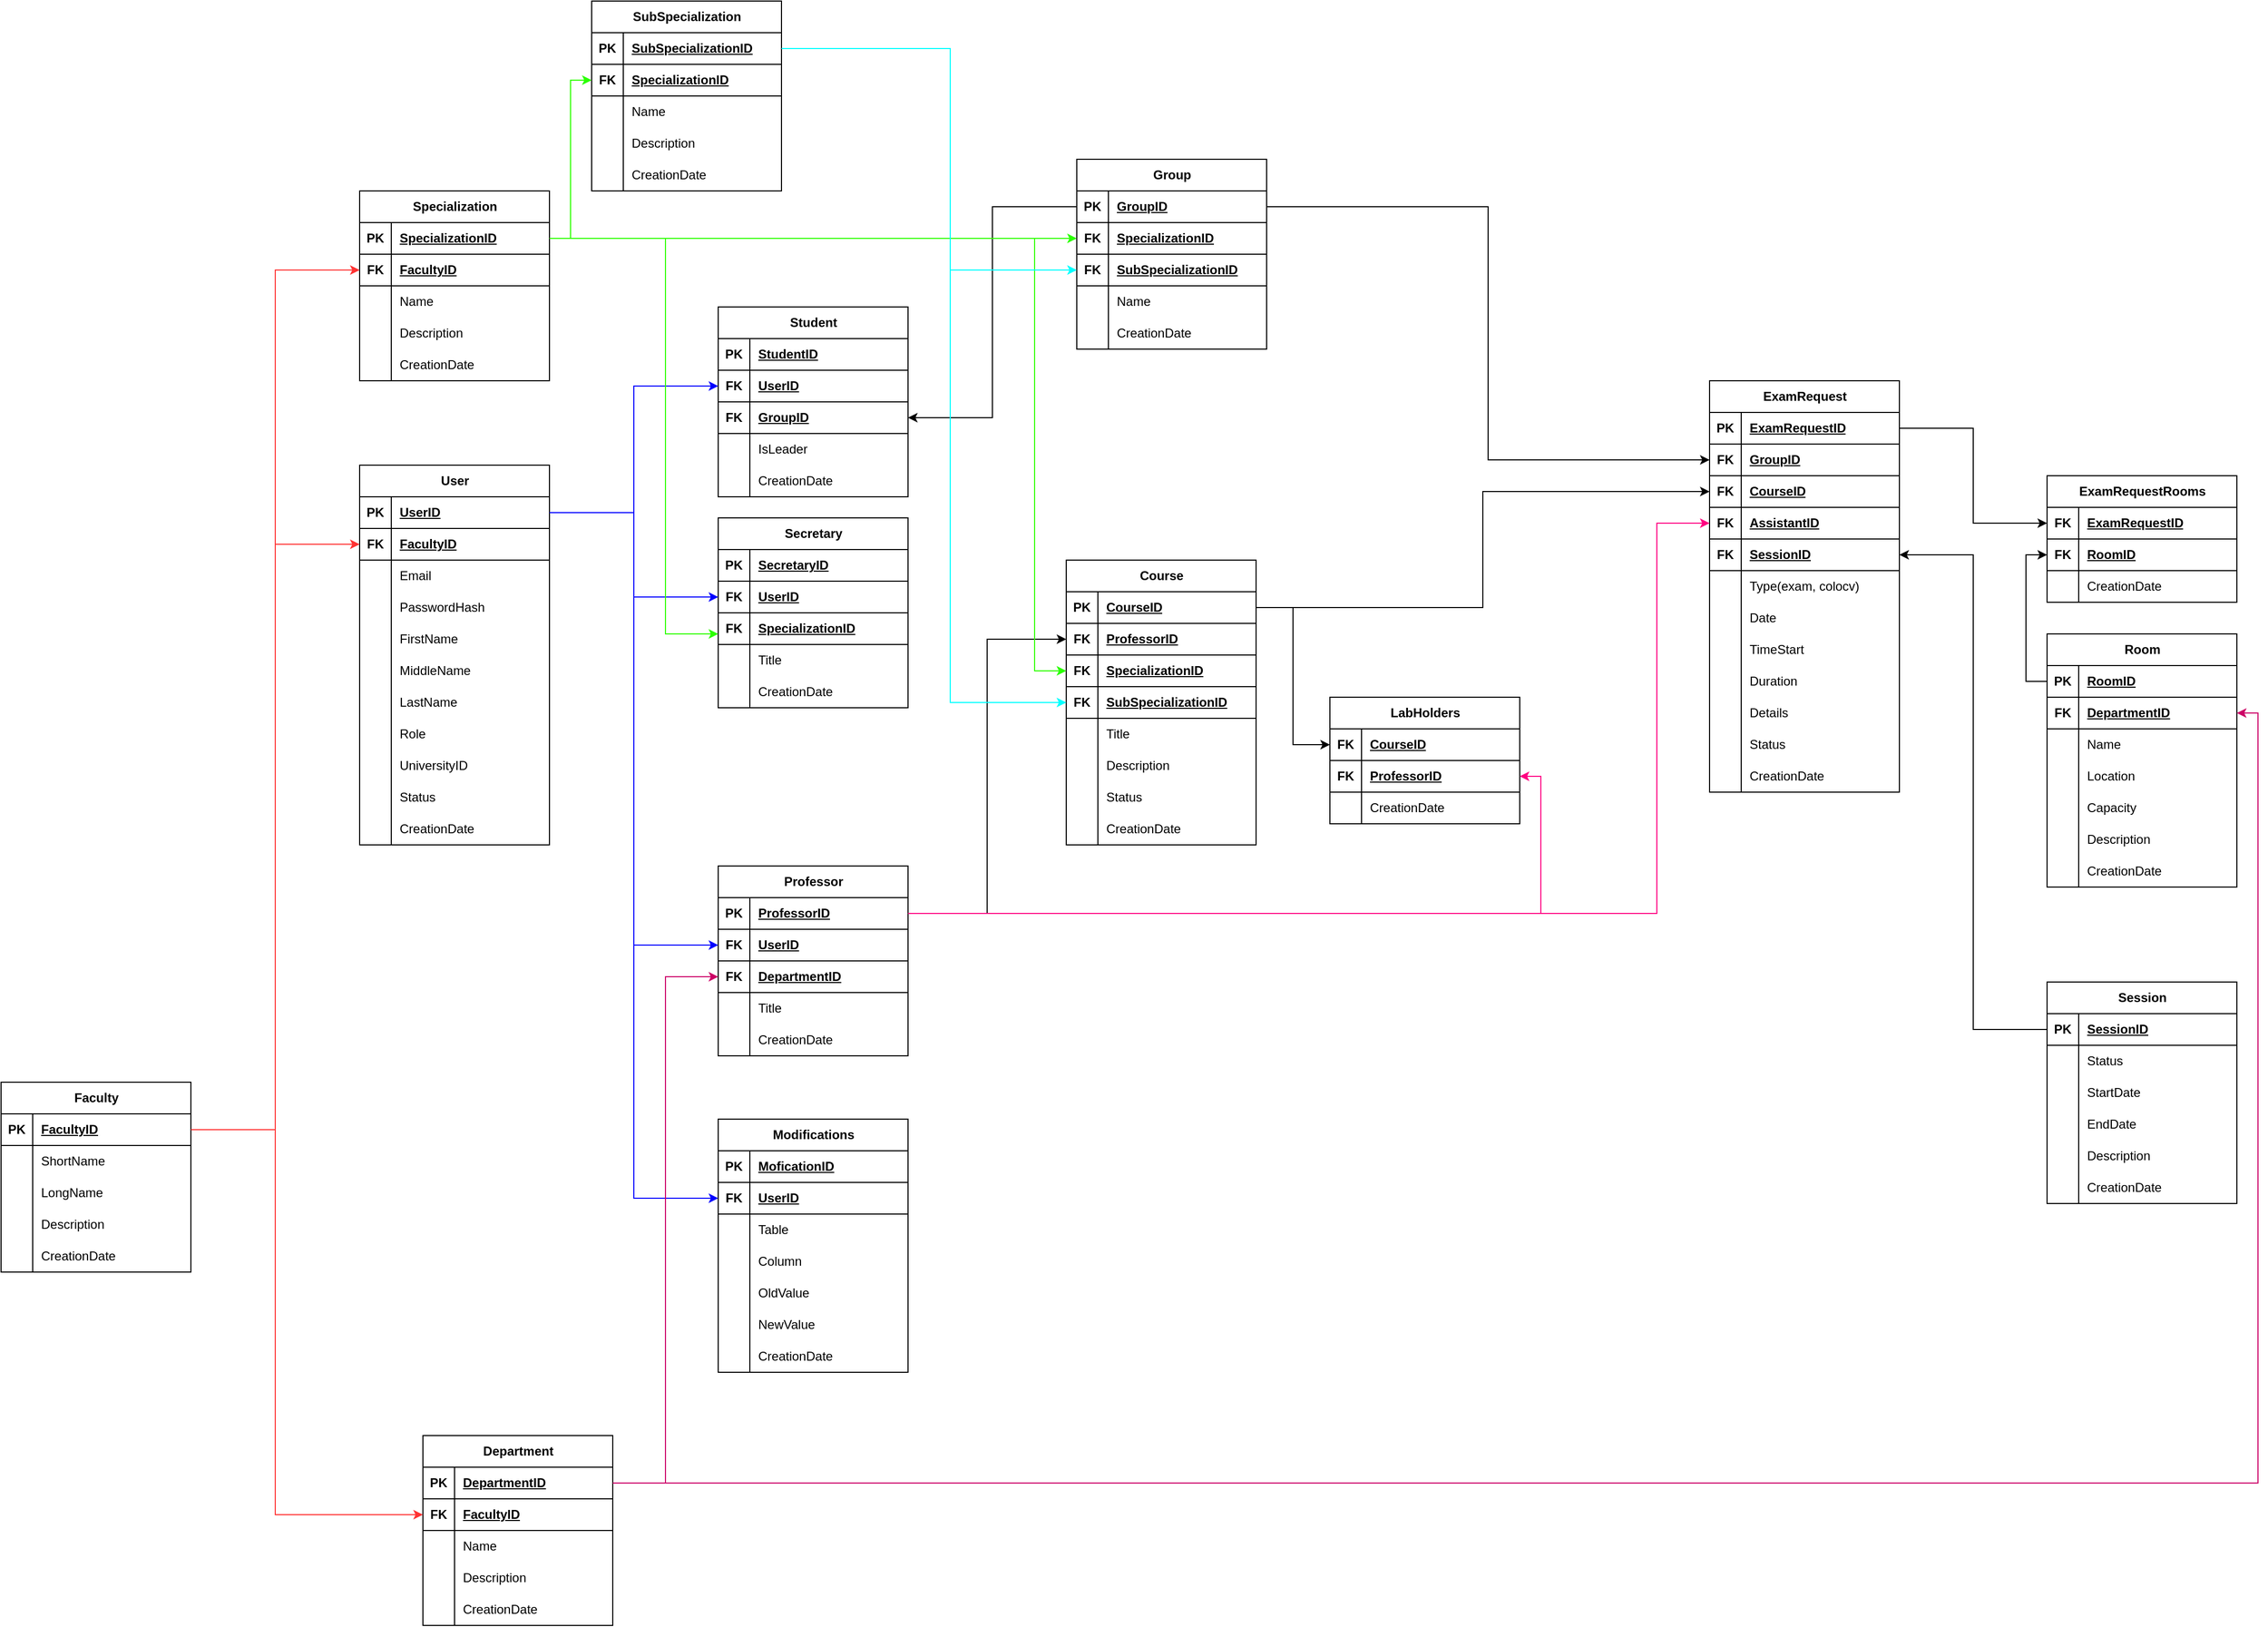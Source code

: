 <mxfile version="24.2.5" type="device">
  <diagram id="R2lEEEUBdFMjLlhIrx00" name="Page-1">
    <mxGraphModel dx="2612" dy="1999" grid="1" gridSize="10" guides="1" tooltips="1" connect="1" arrows="1" fold="1" page="1" pageScale="1" pageWidth="850" pageHeight="1100" math="0" shadow="0" extFonts="Permanent Marker^https://fonts.googleapis.com/css?family=Permanent+Marker">
      <root>
        <mxCell id="0" />
        <mxCell id="1" parent="0" />
        <mxCell id="iVfWzPk68HOML1KyLIdY-27" value="Professor" style="shape=table;startSize=30;container=1;collapsible=1;childLayout=tableLayout;fixedRows=1;rowLines=0;fontStyle=1;align=center;resizeLast=1;html=1;" parent="1" vertex="1">
          <mxGeometry x="350" y="230" width="180" height="180" as="geometry" />
        </mxCell>
        <mxCell id="iVfWzPk68HOML1KyLIdY-28" value="" style="shape=tableRow;horizontal=0;startSize=0;swimlaneHead=0;swimlaneBody=0;fillColor=none;collapsible=0;dropTarget=0;points=[[0,0.5],[1,0.5]];portConstraint=eastwest;top=0;left=0;right=0;bottom=1;" parent="iVfWzPk68HOML1KyLIdY-27" vertex="1">
          <mxGeometry y="30" width="180" height="30" as="geometry" />
        </mxCell>
        <mxCell id="iVfWzPk68HOML1KyLIdY-29" value="PK" style="shape=partialRectangle;connectable=0;fillColor=none;top=0;left=0;bottom=0;right=0;fontStyle=1;overflow=hidden;whiteSpace=wrap;html=1;" parent="iVfWzPk68HOML1KyLIdY-28" vertex="1">
          <mxGeometry width="30" height="30" as="geometry">
            <mxRectangle width="30" height="30" as="alternateBounds" />
          </mxGeometry>
        </mxCell>
        <mxCell id="iVfWzPk68HOML1KyLIdY-30" value="&lt;span style=&quot;text-align: center; text-wrap: nowrap;&quot;&gt;ProfessorID&lt;/span&gt;" style="shape=partialRectangle;connectable=0;fillColor=none;top=0;left=0;bottom=0;right=0;align=left;spacingLeft=6;fontStyle=5;overflow=hidden;whiteSpace=wrap;html=1;" parent="iVfWzPk68HOML1KyLIdY-28" vertex="1">
          <mxGeometry x="30" width="150" height="30" as="geometry">
            <mxRectangle width="150" height="30" as="alternateBounds" />
          </mxGeometry>
        </mxCell>
        <mxCell id="iVfWzPk68HOML1KyLIdY-40" value="" style="shape=tableRow;horizontal=0;startSize=0;swimlaneHead=0;swimlaneBody=0;fillColor=none;collapsible=0;dropTarget=0;points=[[0,0.5],[1,0.5]];portConstraint=eastwest;top=0;left=0;right=0;bottom=1;" parent="iVfWzPk68HOML1KyLIdY-27" vertex="1">
          <mxGeometry y="60" width="180" height="30" as="geometry" />
        </mxCell>
        <mxCell id="iVfWzPk68HOML1KyLIdY-41" value="FK" style="shape=partialRectangle;connectable=0;fillColor=none;top=0;left=0;bottom=0;right=0;fontStyle=1;overflow=hidden;whiteSpace=wrap;html=1;" parent="iVfWzPk68HOML1KyLIdY-40" vertex="1">
          <mxGeometry width="30" height="30" as="geometry">
            <mxRectangle width="30" height="30" as="alternateBounds" />
          </mxGeometry>
        </mxCell>
        <mxCell id="iVfWzPk68HOML1KyLIdY-42" value="UserID" style="shape=partialRectangle;connectable=0;fillColor=none;top=0;left=0;bottom=0;right=0;align=left;spacingLeft=6;fontStyle=5;overflow=hidden;whiteSpace=wrap;html=1;" parent="iVfWzPk68HOML1KyLIdY-40" vertex="1">
          <mxGeometry x="30" width="150" height="30" as="geometry">
            <mxRectangle width="150" height="30" as="alternateBounds" />
          </mxGeometry>
        </mxCell>
        <mxCell id="k3Mn9kYVA3zil5C9jxpu-38" value="" style="shape=tableRow;horizontal=0;startSize=0;swimlaneHead=0;swimlaneBody=0;fillColor=none;collapsible=0;dropTarget=0;points=[[0,0.5],[1,0.5]];portConstraint=eastwest;top=0;left=0;right=0;bottom=1;" parent="iVfWzPk68HOML1KyLIdY-27" vertex="1">
          <mxGeometry y="90" width="180" height="30" as="geometry" />
        </mxCell>
        <mxCell id="k3Mn9kYVA3zil5C9jxpu-39" value="FK" style="shape=partialRectangle;connectable=0;fillColor=none;top=0;left=0;bottom=0;right=0;fontStyle=1;overflow=hidden;whiteSpace=wrap;html=1;" parent="k3Mn9kYVA3zil5C9jxpu-38" vertex="1">
          <mxGeometry width="30" height="30" as="geometry">
            <mxRectangle width="30" height="30" as="alternateBounds" />
          </mxGeometry>
        </mxCell>
        <mxCell id="k3Mn9kYVA3zil5C9jxpu-40" value="DepartmentID" style="shape=partialRectangle;connectable=0;fillColor=none;top=0;left=0;bottom=0;right=0;align=left;spacingLeft=6;fontStyle=5;overflow=hidden;whiteSpace=wrap;html=1;" parent="k3Mn9kYVA3zil5C9jxpu-38" vertex="1">
          <mxGeometry x="30" width="150" height="30" as="geometry">
            <mxRectangle width="150" height="30" as="alternateBounds" />
          </mxGeometry>
        </mxCell>
        <mxCell id="iVfWzPk68HOML1KyLIdY-43" value="" style="shape=tableRow;horizontal=0;startSize=0;swimlaneHead=0;swimlaneBody=0;fillColor=none;collapsible=0;dropTarget=0;points=[[0,0.5],[1,0.5]];portConstraint=eastwest;top=0;left=0;right=0;bottom=0;" parent="iVfWzPk68HOML1KyLIdY-27" vertex="1">
          <mxGeometry y="120" width="180" height="30" as="geometry" />
        </mxCell>
        <mxCell id="iVfWzPk68HOML1KyLIdY-44" value="" style="shape=partialRectangle;connectable=0;fillColor=none;top=0;left=0;bottom=0;right=0;editable=1;overflow=hidden;whiteSpace=wrap;html=1;" parent="iVfWzPk68HOML1KyLIdY-43" vertex="1">
          <mxGeometry width="30" height="30" as="geometry">
            <mxRectangle width="30" height="30" as="alternateBounds" />
          </mxGeometry>
        </mxCell>
        <mxCell id="iVfWzPk68HOML1KyLIdY-45" value="Title" style="shape=partialRectangle;connectable=0;fillColor=none;top=0;left=0;bottom=0;right=0;align=left;spacingLeft=6;overflow=hidden;whiteSpace=wrap;html=1;" parent="iVfWzPk68HOML1KyLIdY-43" vertex="1">
          <mxGeometry x="30" width="150" height="30" as="geometry">
            <mxRectangle width="150" height="30" as="alternateBounds" />
          </mxGeometry>
        </mxCell>
        <mxCell id="iVfWzPk68HOML1KyLIdY-307" value="" style="shape=tableRow;horizontal=0;startSize=0;swimlaneHead=0;swimlaneBody=0;fillColor=none;collapsible=0;dropTarget=0;points=[[0,0.5],[1,0.5]];portConstraint=eastwest;top=0;left=0;right=0;bottom=0;" parent="iVfWzPk68HOML1KyLIdY-27" vertex="1">
          <mxGeometry y="150" width="180" height="30" as="geometry" />
        </mxCell>
        <mxCell id="iVfWzPk68HOML1KyLIdY-308" value="" style="shape=partialRectangle;connectable=0;fillColor=none;top=0;left=0;bottom=0;right=0;editable=1;overflow=hidden;whiteSpace=wrap;html=1;" parent="iVfWzPk68HOML1KyLIdY-307" vertex="1">
          <mxGeometry width="30" height="30" as="geometry">
            <mxRectangle width="30" height="30" as="alternateBounds" />
          </mxGeometry>
        </mxCell>
        <mxCell id="iVfWzPk68HOML1KyLIdY-309" value="CreationDate" style="shape=partialRectangle;connectable=0;fillColor=none;top=0;left=0;bottom=0;right=0;align=left;spacingLeft=6;overflow=hidden;whiteSpace=wrap;html=1;" parent="iVfWzPk68HOML1KyLIdY-307" vertex="1">
          <mxGeometry x="30" width="150" height="30" as="geometry">
            <mxRectangle width="150" height="30" as="alternateBounds" />
          </mxGeometry>
        </mxCell>
        <mxCell id="iVfWzPk68HOML1KyLIdY-49" value="Student" style="shape=table;startSize=30;container=1;collapsible=1;childLayout=tableLayout;fixedRows=1;rowLines=0;fontStyle=1;align=center;resizeLast=1;html=1;" parent="1" vertex="1">
          <mxGeometry x="350" y="-300" width="180" height="180" as="geometry" />
        </mxCell>
        <mxCell id="iVfWzPk68HOML1KyLIdY-50" value="" style="shape=tableRow;horizontal=0;startSize=0;swimlaneHead=0;swimlaneBody=0;fillColor=none;collapsible=0;dropTarget=0;points=[[0,0.5],[1,0.5]];portConstraint=eastwest;top=0;left=0;right=0;bottom=1;" parent="iVfWzPk68HOML1KyLIdY-49" vertex="1">
          <mxGeometry y="30" width="180" height="30" as="geometry" />
        </mxCell>
        <mxCell id="iVfWzPk68HOML1KyLIdY-51" value="PK" style="shape=partialRectangle;connectable=0;fillColor=none;top=0;left=0;bottom=0;right=0;fontStyle=1;overflow=hidden;whiteSpace=wrap;html=1;" parent="iVfWzPk68HOML1KyLIdY-50" vertex="1">
          <mxGeometry width="30" height="30" as="geometry">
            <mxRectangle width="30" height="30" as="alternateBounds" />
          </mxGeometry>
        </mxCell>
        <mxCell id="iVfWzPk68HOML1KyLIdY-52" value="StudentID" style="shape=partialRectangle;connectable=0;fillColor=none;top=0;left=0;bottom=0;right=0;align=left;spacingLeft=6;fontStyle=5;overflow=hidden;whiteSpace=wrap;html=1;" parent="iVfWzPk68HOML1KyLIdY-50" vertex="1">
          <mxGeometry x="30" width="150" height="30" as="geometry">
            <mxRectangle width="150" height="30" as="alternateBounds" />
          </mxGeometry>
        </mxCell>
        <mxCell id="iVfWzPk68HOML1KyLIdY-53" value="" style="shape=tableRow;horizontal=0;startSize=0;swimlaneHead=0;swimlaneBody=0;fillColor=none;collapsible=0;dropTarget=0;points=[[0,0.5],[1,0.5]];portConstraint=eastwest;top=0;left=0;right=0;bottom=1;" parent="iVfWzPk68HOML1KyLIdY-49" vertex="1">
          <mxGeometry y="60" width="180" height="30" as="geometry" />
        </mxCell>
        <mxCell id="iVfWzPk68HOML1KyLIdY-54" value="FK" style="shape=partialRectangle;connectable=0;fillColor=none;top=0;left=0;bottom=0;right=0;fontStyle=1;overflow=hidden;whiteSpace=wrap;html=1;" parent="iVfWzPk68HOML1KyLIdY-53" vertex="1">
          <mxGeometry width="30" height="30" as="geometry">
            <mxRectangle width="30" height="30" as="alternateBounds" />
          </mxGeometry>
        </mxCell>
        <mxCell id="iVfWzPk68HOML1KyLIdY-55" value="UserID" style="shape=partialRectangle;connectable=0;fillColor=none;top=0;left=0;bottom=0;right=0;align=left;spacingLeft=6;fontStyle=5;overflow=hidden;whiteSpace=wrap;html=1;" parent="iVfWzPk68HOML1KyLIdY-53" vertex="1">
          <mxGeometry x="30" width="150" height="30" as="geometry">
            <mxRectangle width="150" height="30" as="alternateBounds" />
          </mxGeometry>
        </mxCell>
        <mxCell id="iVfWzPk68HOML1KyLIdY-296" value="" style="shape=tableRow;horizontal=0;startSize=0;swimlaneHead=0;swimlaneBody=0;fillColor=none;collapsible=0;dropTarget=0;points=[[0,0.5],[1,0.5]];portConstraint=eastwest;top=0;left=0;right=0;bottom=1;" parent="iVfWzPk68HOML1KyLIdY-49" vertex="1">
          <mxGeometry y="90" width="180" height="30" as="geometry" />
        </mxCell>
        <mxCell id="iVfWzPk68HOML1KyLIdY-297" value="FK" style="shape=partialRectangle;connectable=0;fillColor=none;top=0;left=0;bottom=0;right=0;fontStyle=1;overflow=hidden;whiteSpace=wrap;html=1;" parent="iVfWzPk68HOML1KyLIdY-296" vertex="1">
          <mxGeometry width="30" height="30" as="geometry">
            <mxRectangle width="30" height="30" as="alternateBounds" />
          </mxGeometry>
        </mxCell>
        <mxCell id="iVfWzPk68HOML1KyLIdY-298" value="GroupID" style="shape=partialRectangle;connectable=0;fillColor=none;top=0;left=0;bottom=0;right=0;align=left;spacingLeft=6;fontStyle=5;overflow=hidden;whiteSpace=wrap;html=1;" parent="iVfWzPk68HOML1KyLIdY-296" vertex="1">
          <mxGeometry x="30" width="150" height="30" as="geometry">
            <mxRectangle width="150" height="30" as="alternateBounds" />
          </mxGeometry>
        </mxCell>
        <mxCell id="k3Mn9kYVA3zil5C9jxpu-64" value="" style="shape=tableRow;horizontal=0;startSize=0;swimlaneHead=0;swimlaneBody=0;fillColor=none;collapsible=0;dropTarget=0;points=[[0,0.5],[1,0.5]];portConstraint=eastwest;top=0;left=0;right=0;bottom=0;" parent="iVfWzPk68HOML1KyLIdY-49" vertex="1">
          <mxGeometry y="120" width="180" height="30" as="geometry" />
        </mxCell>
        <mxCell id="k3Mn9kYVA3zil5C9jxpu-65" value="" style="shape=partialRectangle;connectable=0;fillColor=none;top=0;left=0;bottom=0;right=0;editable=1;overflow=hidden;whiteSpace=wrap;html=1;" parent="k3Mn9kYVA3zil5C9jxpu-64" vertex="1">
          <mxGeometry width="30" height="30" as="geometry">
            <mxRectangle width="30" height="30" as="alternateBounds" />
          </mxGeometry>
        </mxCell>
        <mxCell id="k3Mn9kYVA3zil5C9jxpu-66" value="IsLeader" style="shape=partialRectangle;connectable=0;fillColor=none;top=0;left=0;bottom=0;right=0;align=left;spacingLeft=6;overflow=hidden;whiteSpace=wrap;html=1;" parent="k3Mn9kYVA3zil5C9jxpu-64" vertex="1">
          <mxGeometry x="30" width="150" height="30" as="geometry">
            <mxRectangle width="150" height="30" as="alternateBounds" />
          </mxGeometry>
        </mxCell>
        <mxCell id="iVfWzPk68HOML1KyLIdY-62" value="" style="shape=tableRow;horizontal=0;startSize=0;swimlaneHead=0;swimlaneBody=0;fillColor=none;collapsible=0;dropTarget=0;points=[[0,0.5],[1,0.5]];portConstraint=eastwest;top=0;left=0;right=0;bottom=0;" parent="iVfWzPk68HOML1KyLIdY-49" vertex="1">
          <mxGeometry y="150" width="180" height="30" as="geometry" />
        </mxCell>
        <mxCell id="iVfWzPk68HOML1KyLIdY-63" value="" style="shape=partialRectangle;connectable=0;fillColor=none;top=0;left=0;bottom=0;right=0;editable=1;overflow=hidden;whiteSpace=wrap;html=1;" parent="iVfWzPk68HOML1KyLIdY-62" vertex="1">
          <mxGeometry width="30" height="30" as="geometry">
            <mxRectangle width="30" height="30" as="alternateBounds" />
          </mxGeometry>
        </mxCell>
        <mxCell id="iVfWzPk68HOML1KyLIdY-64" value="CreationDate" style="shape=partialRectangle;connectable=0;fillColor=none;top=0;left=0;bottom=0;right=0;align=left;spacingLeft=6;overflow=hidden;whiteSpace=wrap;html=1;" parent="iVfWzPk68HOML1KyLIdY-62" vertex="1">
          <mxGeometry x="30" width="150" height="30" as="geometry">
            <mxRectangle width="150" height="30" as="alternateBounds" />
          </mxGeometry>
        </mxCell>
        <mxCell id="iVfWzPk68HOML1KyLIdY-149" value="Specialization" style="shape=table;startSize=30;container=1;collapsible=1;childLayout=tableLayout;fixedRows=1;rowLines=0;fontStyle=1;align=center;resizeLast=1;html=1;" parent="1" vertex="1">
          <mxGeometry x="10" y="-410" width="180" height="180" as="geometry" />
        </mxCell>
        <mxCell id="iVfWzPk68HOML1KyLIdY-150" value="" style="shape=tableRow;horizontal=0;startSize=0;swimlaneHead=0;swimlaneBody=0;fillColor=none;collapsible=0;dropTarget=0;points=[[0,0.5],[1,0.5]];portConstraint=eastwest;top=0;left=0;right=0;bottom=1;" parent="iVfWzPk68HOML1KyLIdY-149" vertex="1">
          <mxGeometry y="30" width="180" height="30" as="geometry" />
        </mxCell>
        <mxCell id="iVfWzPk68HOML1KyLIdY-151" value="PK" style="shape=partialRectangle;connectable=0;fillColor=none;top=0;left=0;bottom=0;right=0;fontStyle=1;overflow=hidden;whiteSpace=wrap;html=1;" parent="iVfWzPk68HOML1KyLIdY-150" vertex="1">
          <mxGeometry width="30" height="30" as="geometry">
            <mxRectangle width="30" height="30" as="alternateBounds" />
          </mxGeometry>
        </mxCell>
        <mxCell id="iVfWzPk68HOML1KyLIdY-152" value="SpecializationID" style="shape=partialRectangle;connectable=0;fillColor=none;top=0;left=0;bottom=0;right=0;align=left;spacingLeft=6;fontStyle=5;overflow=hidden;whiteSpace=wrap;html=1;" parent="iVfWzPk68HOML1KyLIdY-150" vertex="1">
          <mxGeometry x="30" width="150" height="30" as="geometry">
            <mxRectangle width="150" height="30" as="alternateBounds" />
          </mxGeometry>
        </mxCell>
        <mxCell id="iVfWzPk68HOML1KyLIdY-313" value="" style="shape=tableRow;horizontal=0;startSize=0;swimlaneHead=0;swimlaneBody=0;fillColor=none;collapsible=0;dropTarget=0;points=[[0,0.5],[1,0.5]];portConstraint=eastwest;top=0;left=0;right=0;bottom=1;" parent="iVfWzPk68HOML1KyLIdY-149" vertex="1">
          <mxGeometry y="60" width="180" height="30" as="geometry" />
        </mxCell>
        <mxCell id="iVfWzPk68HOML1KyLIdY-314" value="FK" style="shape=partialRectangle;connectable=0;fillColor=none;top=0;left=0;bottom=0;right=0;fontStyle=1;overflow=hidden;whiteSpace=wrap;html=1;" parent="iVfWzPk68HOML1KyLIdY-313" vertex="1">
          <mxGeometry width="30" height="30" as="geometry">
            <mxRectangle width="30" height="30" as="alternateBounds" />
          </mxGeometry>
        </mxCell>
        <mxCell id="iVfWzPk68HOML1KyLIdY-315" value="FacultyID" style="shape=partialRectangle;connectable=0;fillColor=none;top=0;left=0;bottom=0;right=0;align=left;spacingLeft=6;fontStyle=5;overflow=hidden;whiteSpace=wrap;html=1;" parent="iVfWzPk68HOML1KyLIdY-313" vertex="1">
          <mxGeometry x="30" width="150" height="30" as="geometry">
            <mxRectangle width="150" height="30" as="alternateBounds" />
          </mxGeometry>
        </mxCell>
        <mxCell id="iVfWzPk68HOML1KyLIdY-153" value="" style="shape=tableRow;horizontal=0;startSize=0;swimlaneHead=0;swimlaneBody=0;fillColor=none;collapsible=0;dropTarget=0;points=[[0,0.5],[1,0.5]];portConstraint=eastwest;top=0;left=0;right=0;bottom=0;" parent="iVfWzPk68HOML1KyLIdY-149" vertex="1">
          <mxGeometry y="90" width="180" height="30" as="geometry" />
        </mxCell>
        <mxCell id="iVfWzPk68HOML1KyLIdY-154" value="" style="shape=partialRectangle;connectable=0;fillColor=none;top=0;left=0;bottom=0;right=0;editable=1;overflow=hidden;whiteSpace=wrap;html=1;" parent="iVfWzPk68HOML1KyLIdY-153" vertex="1">
          <mxGeometry width="30" height="30" as="geometry">
            <mxRectangle width="30" height="30" as="alternateBounds" />
          </mxGeometry>
        </mxCell>
        <mxCell id="iVfWzPk68HOML1KyLIdY-155" value="Name" style="shape=partialRectangle;connectable=0;fillColor=none;top=0;left=0;bottom=0;right=0;align=left;spacingLeft=6;overflow=hidden;whiteSpace=wrap;html=1;" parent="iVfWzPk68HOML1KyLIdY-153" vertex="1">
          <mxGeometry x="30" width="150" height="30" as="geometry">
            <mxRectangle width="150" height="30" as="alternateBounds" />
          </mxGeometry>
        </mxCell>
        <mxCell id="iVfWzPk68HOML1KyLIdY-156" value="" style="shape=tableRow;horizontal=0;startSize=0;swimlaneHead=0;swimlaneBody=0;fillColor=none;collapsible=0;dropTarget=0;points=[[0,0.5],[1,0.5]];portConstraint=eastwest;top=0;left=0;right=0;bottom=0;" parent="iVfWzPk68HOML1KyLIdY-149" vertex="1">
          <mxGeometry y="120" width="180" height="30" as="geometry" />
        </mxCell>
        <mxCell id="iVfWzPk68HOML1KyLIdY-157" value="" style="shape=partialRectangle;connectable=0;fillColor=none;top=0;left=0;bottom=0;right=0;editable=1;overflow=hidden;whiteSpace=wrap;html=1;" parent="iVfWzPk68HOML1KyLIdY-156" vertex="1">
          <mxGeometry width="30" height="30" as="geometry">
            <mxRectangle width="30" height="30" as="alternateBounds" />
          </mxGeometry>
        </mxCell>
        <mxCell id="iVfWzPk68HOML1KyLIdY-158" value="Description" style="shape=partialRectangle;connectable=0;fillColor=none;top=0;left=0;bottom=0;right=0;align=left;spacingLeft=6;overflow=hidden;whiteSpace=wrap;html=1;" parent="iVfWzPk68HOML1KyLIdY-156" vertex="1">
          <mxGeometry x="30" width="150" height="30" as="geometry">
            <mxRectangle width="150" height="30" as="alternateBounds" />
          </mxGeometry>
        </mxCell>
        <mxCell id="iVfWzPk68HOML1KyLIdY-159" value="" style="shape=tableRow;horizontal=0;startSize=0;swimlaneHead=0;swimlaneBody=0;fillColor=none;collapsible=0;dropTarget=0;points=[[0,0.5],[1,0.5]];portConstraint=eastwest;top=0;left=0;right=0;bottom=0;" parent="iVfWzPk68HOML1KyLIdY-149" vertex="1">
          <mxGeometry y="150" width="180" height="30" as="geometry" />
        </mxCell>
        <mxCell id="iVfWzPk68HOML1KyLIdY-160" value="" style="shape=partialRectangle;connectable=0;fillColor=none;top=0;left=0;bottom=0;right=0;editable=1;overflow=hidden;whiteSpace=wrap;html=1;" parent="iVfWzPk68HOML1KyLIdY-159" vertex="1">
          <mxGeometry width="30" height="30" as="geometry">
            <mxRectangle width="30" height="30" as="alternateBounds" />
          </mxGeometry>
        </mxCell>
        <mxCell id="iVfWzPk68HOML1KyLIdY-161" value="CreationDate" style="shape=partialRectangle;connectable=0;fillColor=none;top=0;left=0;bottom=0;right=0;align=left;spacingLeft=6;overflow=hidden;whiteSpace=wrap;html=1;" parent="iVfWzPk68HOML1KyLIdY-159" vertex="1">
          <mxGeometry x="30" width="150" height="30" as="geometry">
            <mxRectangle width="150" height="30" as="alternateBounds" />
          </mxGeometry>
        </mxCell>
        <mxCell id="iVfWzPk68HOML1KyLIdY-165" value="Faculty" style="shape=table;startSize=30;container=1;collapsible=1;childLayout=tableLayout;fixedRows=1;rowLines=0;fontStyle=1;align=center;resizeLast=1;html=1;" parent="1" vertex="1">
          <mxGeometry x="-330" y="435" width="180" height="180" as="geometry" />
        </mxCell>
        <mxCell id="iVfWzPk68HOML1KyLIdY-166" value="" style="shape=tableRow;horizontal=0;startSize=0;swimlaneHead=0;swimlaneBody=0;fillColor=none;collapsible=0;dropTarget=0;points=[[0,0.5],[1,0.5]];portConstraint=eastwest;top=0;left=0;right=0;bottom=1;" parent="iVfWzPk68HOML1KyLIdY-165" vertex="1">
          <mxGeometry y="30" width="180" height="30" as="geometry" />
        </mxCell>
        <mxCell id="iVfWzPk68HOML1KyLIdY-167" value="PK" style="shape=partialRectangle;connectable=0;fillColor=none;top=0;left=0;bottom=0;right=0;fontStyle=1;overflow=hidden;whiteSpace=wrap;html=1;" parent="iVfWzPk68HOML1KyLIdY-166" vertex="1">
          <mxGeometry width="30" height="30" as="geometry">
            <mxRectangle width="30" height="30" as="alternateBounds" />
          </mxGeometry>
        </mxCell>
        <mxCell id="iVfWzPk68HOML1KyLIdY-168" value="FacultyID" style="shape=partialRectangle;connectable=0;fillColor=none;top=0;left=0;bottom=0;right=0;align=left;spacingLeft=6;fontStyle=5;overflow=hidden;whiteSpace=wrap;html=1;" parent="iVfWzPk68HOML1KyLIdY-166" vertex="1">
          <mxGeometry x="30" width="150" height="30" as="geometry">
            <mxRectangle width="150" height="30" as="alternateBounds" />
          </mxGeometry>
        </mxCell>
        <mxCell id="iVfWzPk68HOML1KyLIdY-169" value="" style="shape=tableRow;horizontal=0;startSize=0;swimlaneHead=0;swimlaneBody=0;fillColor=none;collapsible=0;dropTarget=0;points=[[0,0.5],[1,0.5]];portConstraint=eastwest;top=0;left=0;right=0;bottom=0;" parent="iVfWzPk68HOML1KyLIdY-165" vertex="1">
          <mxGeometry y="60" width="180" height="30" as="geometry" />
        </mxCell>
        <mxCell id="iVfWzPk68HOML1KyLIdY-170" value="" style="shape=partialRectangle;connectable=0;fillColor=none;top=0;left=0;bottom=0;right=0;editable=1;overflow=hidden;whiteSpace=wrap;html=1;" parent="iVfWzPk68HOML1KyLIdY-169" vertex="1">
          <mxGeometry width="30" height="30" as="geometry">
            <mxRectangle width="30" height="30" as="alternateBounds" />
          </mxGeometry>
        </mxCell>
        <mxCell id="iVfWzPk68HOML1KyLIdY-171" value="ShortName" style="shape=partialRectangle;connectable=0;fillColor=none;top=0;left=0;bottom=0;right=0;align=left;spacingLeft=6;overflow=hidden;whiteSpace=wrap;html=1;" parent="iVfWzPk68HOML1KyLIdY-169" vertex="1">
          <mxGeometry x="30" width="150" height="30" as="geometry">
            <mxRectangle width="150" height="30" as="alternateBounds" />
          </mxGeometry>
        </mxCell>
        <mxCell id="_PCbbz4xXbpm3yAaR1XM-1" value="" style="shape=tableRow;horizontal=0;startSize=0;swimlaneHead=0;swimlaneBody=0;fillColor=none;collapsible=0;dropTarget=0;points=[[0,0.5],[1,0.5]];portConstraint=eastwest;top=0;left=0;right=0;bottom=0;" vertex="1" parent="iVfWzPk68HOML1KyLIdY-165">
          <mxGeometry y="90" width="180" height="30" as="geometry" />
        </mxCell>
        <mxCell id="_PCbbz4xXbpm3yAaR1XM-2" value="" style="shape=partialRectangle;connectable=0;fillColor=none;top=0;left=0;bottom=0;right=0;editable=1;overflow=hidden;whiteSpace=wrap;html=1;" vertex="1" parent="_PCbbz4xXbpm3yAaR1XM-1">
          <mxGeometry width="30" height="30" as="geometry">
            <mxRectangle width="30" height="30" as="alternateBounds" />
          </mxGeometry>
        </mxCell>
        <mxCell id="_PCbbz4xXbpm3yAaR1XM-3" value="LongName" style="shape=partialRectangle;connectable=0;fillColor=none;top=0;left=0;bottom=0;right=0;align=left;spacingLeft=6;overflow=hidden;whiteSpace=wrap;html=1;" vertex="1" parent="_PCbbz4xXbpm3yAaR1XM-1">
          <mxGeometry x="30" width="150" height="30" as="geometry">
            <mxRectangle width="150" height="30" as="alternateBounds" />
          </mxGeometry>
        </mxCell>
        <mxCell id="iVfWzPk68HOML1KyLIdY-172" value="" style="shape=tableRow;horizontal=0;startSize=0;swimlaneHead=0;swimlaneBody=0;fillColor=none;collapsible=0;dropTarget=0;points=[[0,0.5],[1,0.5]];portConstraint=eastwest;top=0;left=0;right=0;bottom=0;" parent="iVfWzPk68HOML1KyLIdY-165" vertex="1">
          <mxGeometry y="120" width="180" height="30" as="geometry" />
        </mxCell>
        <mxCell id="iVfWzPk68HOML1KyLIdY-173" value="" style="shape=partialRectangle;connectable=0;fillColor=none;top=0;left=0;bottom=0;right=0;editable=1;overflow=hidden;whiteSpace=wrap;html=1;" parent="iVfWzPk68HOML1KyLIdY-172" vertex="1">
          <mxGeometry width="30" height="30" as="geometry">
            <mxRectangle width="30" height="30" as="alternateBounds" />
          </mxGeometry>
        </mxCell>
        <mxCell id="iVfWzPk68HOML1KyLIdY-174" value="Description" style="shape=partialRectangle;connectable=0;fillColor=none;top=0;left=0;bottom=0;right=0;align=left;spacingLeft=6;overflow=hidden;whiteSpace=wrap;html=1;" parent="iVfWzPk68HOML1KyLIdY-172" vertex="1">
          <mxGeometry x="30" width="150" height="30" as="geometry">
            <mxRectangle width="150" height="30" as="alternateBounds" />
          </mxGeometry>
        </mxCell>
        <mxCell id="iVfWzPk68HOML1KyLIdY-175" value="" style="shape=tableRow;horizontal=0;startSize=0;swimlaneHead=0;swimlaneBody=0;fillColor=none;collapsible=0;dropTarget=0;points=[[0,0.5],[1,0.5]];portConstraint=eastwest;top=0;left=0;right=0;bottom=0;" parent="iVfWzPk68HOML1KyLIdY-165" vertex="1">
          <mxGeometry y="150" width="180" height="30" as="geometry" />
        </mxCell>
        <mxCell id="iVfWzPk68HOML1KyLIdY-176" value="" style="shape=partialRectangle;connectable=0;fillColor=none;top=0;left=0;bottom=0;right=0;editable=1;overflow=hidden;whiteSpace=wrap;html=1;" parent="iVfWzPk68HOML1KyLIdY-175" vertex="1">
          <mxGeometry width="30" height="30" as="geometry">
            <mxRectangle width="30" height="30" as="alternateBounds" />
          </mxGeometry>
        </mxCell>
        <mxCell id="iVfWzPk68HOML1KyLIdY-177" value="CreationDate" style="shape=partialRectangle;connectable=0;fillColor=none;top=0;left=0;bottom=0;right=0;align=left;spacingLeft=6;overflow=hidden;whiteSpace=wrap;html=1;" parent="iVfWzPk68HOML1KyLIdY-175" vertex="1">
          <mxGeometry x="30" width="150" height="30" as="geometry">
            <mxRectangle width="150" height="30" as="alternateBounds" />
          </mxGeometry>
        </mxCell>
        <mxCell id="iVfWzPk68HOML1KyLIdY-181" value="Group" style="shape=table;startSize=30;container=1;collapsible=1;childLayout=tableLayout;fixedRows=1;rowLines=0;fontStyle=1;align=center;resizeLast=1;html=1;" parent="1" vertex="1">
          <mxGeometry x="690" y="-440" width="180" height="180" as="geometry" />
        </mxCell>
        <mxCell id="iVfWzPk68HOML1KyLIdY-182" value="" style="shape=tableRow;horizontal=0;startSize=0;swimlaneHead=0;swimlaneBody=0;fillColor=none;collapsible=0;dropTarget=0;points=[[0,0.5],[1,0.5]];portConstraint=eastwest;top=0;left=0;right=0;bottom=1;" parent="iVfWzPk68HOML1KyLIdY-181" vertex="1">
          <mxGeometry y="30" width="180" height="30" as="geometry" />
        </mxCell>
        <mxCell id="iVfWzPk68HOML1KyLIdY-183" value="PK" style="shape=partialRectangle;connectable=0;fillColor=none;top=0;left=0;bottom=0;right=0;fontStyle=1;overflow=hidden;whiteSpace=wrap;html=1;" parent="iVfWzPk68HOML1KyLIdY-182" vertex="1">
          <mxGeometry width="30" height="30" as="geometry">
            <mxRectangle width="30" height="30" as="alternateBounds" />
          </mxGeometry>
        </mxCell>
        <mxCell id="iVfWzPk68HOML1KyLIdY-184" value="Grou&lt;span style=&quot;background-color: initial;&quot;&gt;pID&lt;/span&gt;" style="shape=partialRectangle;connectable=0;fillColor=none;top=0;left=0;bottom=0;right=0;align=left;spacingLeft=6;fontStyle=5;overflow=hidden;whiteSpace=wrap;html=1;" parent="iVfWzPk68HOML1KyLIdY-182" vertex="1">
          <mxGeometry x="30" width="150" height="30" as="geometry">
            <mxRectangle width="150" height="30" as="alternateBounds" />
          </mxGeometry>
        </mxCell>
        <mxCell id="iVfWzPk68HOML1KyLIdY-301" value="" style="shape=tableRow;horizontal=0;startSize=0;swimlaneHead=0;swimlaneBody=0;fillColor=none;collapsible=0;dropTarget=0;points=[[0,0.5],[1,0.5]];portConstraint=eastwest;top=0;left=0;right=0;bottom=1;" parent="iVfWzPk68HOML1KyLIdY-181" vertex="1">
          <mxGeometry y="60" width="180" height="30" as="geometry" />
        </mxCell>
        <mxCell id="iVfWzPk68HOML1KyLIdY-302" value="FK" style="shape=partialRectangle;connectable=0;fillColor=none;top=0;left=0;bottom=0;right=0;fontStyle=1;overflow=hidden;whiteSpace=wrap;html=1;" parent="iVfWzPk68HOML1KyLIdY-301" vertex="1">
          <mxGeometry width="30" height="30" as="geometry">
            <mxRectangle width="30" height="30" as="alternateBounds" />
          </mxGeometry>
        </mxCell>
        <mxCell id="iVfWzPk68HOML1KyLIdY-303" value="SpecializationID" style="shape=partialRectangle;connectable=0;fillColor=none;top=0;left=0;bottom=0;right=0;align=left;spacingLeft=6;fontStyle=5;overflow=hidden;whiteSpace=wrap;html=1;" parent="iVfWzPk68HOML1KyLIdY-301" vertex="1">
          <mxGeometry x="30" width="150" height="30" as="geometry">
            <mxRectangle width="150" height="30" as="alternateBounds" />
          </mxGeometry>
        </mxCell>
        <mxCell id="k3Mn9kYVA3zil5C9jxpu-138" value="" style="shape=tableRow;horizontal=0;startSize=0;swimlaneHead=0;swimlaneBody=0;fillColor=none;collapsible=0;dropTarget=0;points=[[0,0.5],[1,0.5]];portConstraint=eastwest;top=0;left=0;right=0;bottom=1;" parent="iVfWzPk68HOML1KyLIdY-181" vertex="1">
          <mxGeometry y="90" width="180" height="30" as="geometry" />
        </mxCell>
        <mxCell id="k3Mn9kYVA3zil5C9jxpu-139" value="FK" style="shape=partialRectangle;connectable=0;fillColor=none;top=0;left=0;bottom=0;right=0;fontStyle=1;overflow=hidden;whiteSpace=wrap;html=1;" parent="k3Mn9kYVA3zil5C9jxpu-138" vertex="1">
          <mxGeometry width="30" height="30" as="geometry">
            <mxRectangle width="30" height="30" as="alternateBounds" />
          </mxGeometry>
        </mxCell>
        <mxCell id="k3Mn9kYVA3zil5C9jxpu-140" value="SubSpecializationID" style="shape=partialRectangle;connectable=0;fillColor=none;top=0;left=0;bottom=0;right=0;align=left;spacingLeft=6;fontStyle=5;overflow=hidden;whiteSpace=wrap;html=1;" parent="k3Mn9kYVA3zil5C9jxpu-138" vertex="1">
          <mxGeometry x="30" width="150" height="30" as="geometry">
            <mxRectangle width="150" height="30" as="alternateBounds" />
          </mxGeometry>
        </mxCell>
        <mxCell id="iVfWzPk68HOML1KyLIdY-185" value="" style="shape=tableRow;horizontal=0;startSize=0;swimlaneHead=0;swimlaneBody=0;fillColor=none;collapsible=0;dropTarget=0;points=[[0,0.5],[1,0.5]];portConstraint=eastwest;top=0;left=0;right=0;bottom=0;" parent="iVfWzPk68HOML1KyLIdY-181" vertex="1">
          <mxGeometry y="120" width="180" height="30" as="geometry" />
        </mxCell>
        <mxCell id="iVfWzPk68HOML1KyLIdY-186" value="" style="shape=partialRectangle;connectable=0;fillColor=none;top=0;left=0;bottom=0;right=0;editable=1;overflow=hidden;whiteSpace=wrap;html=1;" parent="iVfWzPk68HOML1KyLIdY-185" vertex="1">
          <mxGeometry width="30" height="30" as="geometry">
            <mxRectangle width="30" height="30" as="alternateBounds" />
          </mxGeometry>
        </mxCell>
        <mxCell id="iVfWzPk68HOML1KyLIdY-187" value="Name" style="shape=partialRectangle;connectable=0;fillColor=none;top=0;left=0;bottom=0;right=0;align=left;spacingLeft=6;overflow=hidden;whiteSpace=wrap;html=1;" parent="iVfWzPk68HOML1KyLIdY-185" vertex="1">
          <mxGeometry x="30" width="150" height="30" as="geometry">
            <mxRectangle width="150" height="30" as="alternateBounds" />
          </mxGeometry>
        </mxCell>
        <mxCell id="iVfWzPk68HOML1KyLIdY-188" value="" style="shape=tableRow;horizontal=0;startSize=0;swimlaneHead=0;swimlaneBody=0;fillColor=none;collapsible=0;dropTarget=0;points=[[0,0.5],[1,0.5]];portConstraint=eastwest;top=0;left=0;right=0;bottom=0;" parent="iVfWzPk68HOML1KyLIdY-181" vertex="1">
          <mxGeometry y="150" width="180" height="30" as="geometry" />
        </mxCell>
        <mxCell id="iVfWzPk68HOML1KyLIdY-189" value="" style="shape=partialRectangle;connectable=0;fillColor=none;top=0;left=0;bottom=0;right=0;editable=1;overflow=hidden;whiteSpace=wrap;html=1;" parent="iVfWzPk68HOML1KyLIdY-188" vertex="1">
          <mxGeometry width="30" height="30" as="geometry">
            <mxRectangle width="30" height="30" as="alternateBounds" />
          </mxGeometry>
        </mxCell>
        <mxCell id="iVfWzPk68HOML1KyLIdY-190" value="CreationDate" style="shape=partialRectangle;connectable=0;fillColor=none;top=0;left=0;bottom=0;right=0;align=left;spacingLeft=6;overflow=hidden;whiteSpace=wrap;html=1;" parent="iVfWzPk68HOML1KyLIdY-188" vertex="1">
          <mxGeometry x="30" width="150" height="30" as="geometry">
            <mxRectangle width="150" height="30" as="alternateBounds" />
          </mxGeometry>
        </mxCell>
        <mxCell id="iVfWzPk68HOML1KyLIdY-194" value="Course" style="shape=table;startSize=30;container=1;collapsible=1;childLayout=tableLayout;fixedRows=1;rowLines=0;fontStyle=1;align=center;resizeLast=1;html=1;" parent="1" vertex="1">
          <mxGeometry x="680" y="-60" width="180" height="270" as="geometry" />
        </mxCell>
        <mxCell id="iVfWzPk68HOML1KyLIdY-195" value="" style="shape=tableRow;horizontal=0;startSize=0;swimlaneHead=0;swimlaneBody=0;fillColor=none;collapsible=0;dropTarget=0;points=[[0,0.5],[1,0.5]];portConstraint=eastwest;top=0;left=0;right=0;bottom=1;" parent="iVfWzPk68HOML1KyLIdY-194" vertex="1">
          <mxGeometry y="30" width="180" height="30" as="geometry" />
        </mxCell>
        <mxCell id="iVfWzPk68HOML1KyLIdY-196" value="PK" style="shape=partialRectangle;connectable=0;fillColor=none;top=0;left=0;bottom=0;right=0;fontStyle=1;overflow=hidden;whiteSpace=wrap;html=1;" parent="iVfWzPk68HOML1KyLIdY-195" vertex="1">
          <mxGeometry width="30" height="30" as="geometry">
            <mxRectangle width="30" height="30" as="alternateBounds" />
          </mxGeometry>
        </mxCell>
        <mxCell id="iVfWzPk68HOML1KyLIdY-197" value="CourseID" style="shape=partialRectangle;connectable=0;fillColor=none;top=0;left=0;bottom=0;right=0;align=left;spacingLeft=6;fontStyle=5;overflow=hidden;whiteSpace=wrap;html=1;" parent="iVfWzPk68HOML1KyLIdY-195" vertex="1">
          <mxGeometry x="30" width="150" height="30" as="geometry">
            <mxRectangle width="150" height="30" as="alternateBounds" />
          </mxGeometry>
        </mxCell>
        <mxCell id="iVfWzPk68HOML1KyLIdY-289" value="" style="shape=tableRow;horizontal=0;startSize=0;swimlaneHead=0;swimlaneBody=0;fillColor=none;collapsible=0;dropTarget=0;points=[[0,0.5],[1,0.5]];portConstraint=eastwest;top=0;left=0;right=0;bottom=1;" parent="iVfWzPk68HOML1KyLIdY-194" vertex="1">
          <mxGeometry y="60" width="180" height="30" as="geometry" />
        </mxCell>
        <mxCell id="iVfWzPk68HOML1KyLIdY-290" value="FK" style="shape=partialRectangle;connectable=0;fillColor=none;top=0;left=0;bottom=0;right=0;fontStyle=1;overflow=hidden;whiteSpace=wrap;html=1;" parent="iVfWzPk68HOML1KyLIdY-289" vertex="1">
          <mxGeometry width="30" height="30" as="geometry">
            <mxRectangle width="30" height="30" as="alternateBounds" />
          </mxGeometry>
        </mxCell>
        <mxCell id="iVfWzPk68HOML1KyLIdY-291" value="&lt;span style=&quot;text-align: center; text-wrap: nowrap;&quot;&gt;ProfessorID&lt;/span&gt;" style="shape=partialRectangle;connectable=0;fillColor=none;top=0;left=0;bottom=0;right=0;align=left;spacingLeft=6;fontStyle=5;overflow=hidden;whiteSpace=wrap;html=1;" parent="iVfWzPk68HOML1KyLIdY-289" vertex="1">
          <mxGeometry x="30" width="150" height="30" as="geometry">
            <mxRectangle width="150" height="30" as="alternateBounds" />
          </mxGeometry>
        </mxCell>
        <mxCell id="k3Mn9kYVA3zil5C9jxpu-142" value="" style="shape=tableRow;horizontal=0;startSize=0;swimlaneHead=0;swimlaneBody=0;fillColor=none;collapsible=0;dropTarget=0;points=[[0,0.5],[1,0.5]];portConstraint=eastwest;top=0;left=0;right=0;bottom=1;" parent="iVfWzPk68HOML1KyLIdY-194" vertex="1">
          <mxGeometry y="90" width="180" height="30" as="geometry" />
        </mxCell>
        <mxCell id="k3Mn9kYVA3zil5C9jxpu-143" value="FK" style="shape=partialRectangle;connectable=0;fillColor=none;top=0;left=0;bottom=0;right=0;fontStyle=1;overflow=hidden;whiteSpace=wrap;html=1;" parent="k3Mn9kYVA3zil5C9jxpu-142" vertex="1">
          <mxGeometry width="30" height="30" as="geometry">
            <mxRectangle width="30" height="30" as="alternateBounds" />
          </mxGeometry>
        </mxCell>
        <mxCell id="k3Mn9kYVA3zil5C9jxpu-144" value="SpecializationID" style="shape=partialRectangle;connectable=0;fillColor=none;top=0;left=0;bottom=0;right=0;align=left;spacingLeft=6;fontStyle=5;overflow=hidden;whiteSpace=wrap;html=1;" parent="k3Mn9kYVA3zil5C9jxpu-142" vertex="1">
          <mxGeometry x="30" width="150" height="30" as="geometry">
            <mxRectangle width="150" height="30" as="alternateBounds" />
          </mxGeometry>
        </mxCell>
        <mxCell id="k3Mn9kYVA3zil5C9jxpu-146" value="" style="shape=tableRow;horizontal=0;startSize=0;swimlaneHead=0;swimlaneBody=0;fillColor=none;collapsible=0;dropTarget=0;points=[[0,0.5],[1,0.5]];portConstraint=eastwest;top=0;left=0;right=0;bottom=1;" parent="iVfWzPk68HOML1KyLIdY-194" vertex="1">
          <mxGeometry y="120" width="180" height="30" as="geometry" />
        </mxCell>
        <mxCell id="k3Mn9kYVA3zil5C9jxpu-147" value="FK" style="shape=partialRectangle;connectable=0;fillColor=none;top=0;left=0;bottom=0;right=0;fontStyle=1;overflow=hidden;whiteSpace=wrap;html=1;" parent="k3Mn9kYVA3zil5C9jxpu-146" vertex="1">
          <mxGeometry width="30" height="30" as="geometry">
            <mxRectangle width="30" height="30" as="alternateBounds" />
          </mxGeometry>
        </mxCell>
        <mxCell id="k3Mn9kYVA3zil5C9jxpu-148" value="SubSpecializationID" style="shape=partialRectangle;connectable=0;fillColor=none;top=0;left=0;bottom=0;right=0;align=left;spacingLeft=6;fontStyle=5;overflow=hidden;whiteSpace=wrap;html=1;" parent="k3Mn9kYVA3zil5C9jxpu-146" vertex="1">
          <mxGeometry x="30" width="150" height="30" as="geometry">
            <mxRectangle width="150" height="30" as="alternateBounds" />
          </mxGeometry>
        </mxCell>
        <mxCell id="iVfWzPk68HOML1KyLIdY-198" value="" style="shape=tableRow;horizontal=0;startSize=0;swimlaneHead=0;swimlaneBody=0;fillColor=none;collapsible=0;dropTarget=0;points=[[0,0.5],[1,0.5]];portConstraint=eastwest;top=0;left=0;right=0;bottom=0;" parent="iVfWzPk68HOML1KyLIdY-194" vertex="1">
          <mxGeometry y="150" width="180" height="30" as="geometry" />
        </mxCell>
        <mxCell id="iVfWzPk68HOML1KyLIdY-199" value="" style="shape=partialRectangle;connectable=0;fillColor=none;top=0;left=0;bottom=0;right=0;editable=1;overflow=hidden;whiteSpace=wrap;html=1;" parent="iVfWzPk68HOML1KyLIdY-198" vertex="1">
          <mxGeometry width="30" height="30" as="geometry">
            <mxRectangle width="30" height="30" as="alternateBounds" />
          </mxGeometry>
        </mxCell>
        <mxCell id="iVfWzPk68HOML1KyLIdY-200" value="Title" style="shape=partialRectangle;connectable=0;fillColor=none;top=0;left=0;bottom=0;right=0;align=left;spacingLeft=6;overflow=hidden;whiteSpace=wrap;html=1;" parent="iVfWzPk68HOML1KyLIdY-198" vertex="1">
          <mxGeometry x="30" width="150" height="30" as="geometry">
            <mxRectangle width="150" height="30" as="alternateBounds" />
          </mxGeometry>
        </mxCell>
        <mxCell id="iVfWzPk68HOML1KyLIdY-201" value="" style="shape=tableRow;horizontal=0;startSize=0;swimlaneHead=0;swimlaneBody=0;fillColor=none;collapsible=0;dropTarget=0;points=[[0,0.5],[1,0.5]];portConstraint=eastwest;top=0;left=0;right=0;bottom=0;" parent="iVfWzPk68HOML1KyLIdY-194" vertex="1">
          <mxGeometry y="180" width="180" height="30" as="geometry" />
        </mxCell>
        <mxCell id="iVfWzPk68HOML1KyLIdY-202" value="" style="shape=partialRectangle;connectable=0;fillColor=none;top=0;left=0;bottom=0;right=0;editable=1;overflow=hidden;whiteSpace=wrap;html=1;" parent="iVfWzPk68HOML1KyLIdY-201" vertex="1">
          <mxGeometry width="30" height="30" as="geometry">
            <mxRectangle width="30" height="30" as="alternateBounds" />
          </mxGeometry>
        </mxCell>
        <mxCell id="iVfWzPk68HOML1KyLIdY-203" value="Description" style="shape=partialRectangle;connectable=0;fillColor=none;top=0;left=0;bottom=0;right=0;align=left;spacingLeft=6;overflow=hidden;whiteSpace=wrap;html=1;" parent="iVfWzPk68HOML1KyLIdY-201" vertex="1">
          <mxGeometry x="30" width="150" height="30" as="geometry">
            <mxRectangle width="150" height="30" as="alternateBounds" />
          </mxGeometry>
        </mxCell>
        <mxCell id="k3Mn9kYVA3zil5C9jxpu-171" value="" style="shape=tableRow;horizontal=0;startSize=0;swimlaneHead=0;swimlaneBody=0;fillColor=none;collapsible=0;dropTarget=0;points=[[0,0.5],[1,0.5]];portConstraint=eastwest;top=0;left=0;right=0;bottom=0;" parent="iVfWzPk68HOML1KyLIdY-194" vertex="1">
          <mxGeometry y="210" width="180" height="30" as="geometry" />
        </mxCell>
        <mxCell id="k3Mn9kYVA3zil5C9jxpu-172" value="" style="shape=partialRectangle;connectable=0;fillColor=none;top=0;left=0;bottom=0;right=0;editable=1;overflow=hidden;whiteSpace=wrap;html=1;" parent="k3Mn9kYVA3zil5C9jxpu-171" vertex="1">
          <mxGeometry width="30" height="30" as="geometry">
            <mxRectangle width="30" height="30" as="alternateBounds" />
          </mxGeometry>
        </mxCell>
        <mxCell id="k3Mn9kYVA3zil5C9jxpu-173" value="Status" style="shape=partialRectangle;connectable=0;fillColor=none;top=0;left=0;bottom=0;right=0;align=left;spacingLeft=6;overflow=hidden;whiteSpace=wrap;html=1;" parent="k3Mn9kYVA3zil5C9jxpu-171" vertex="1">
          <mxGeometry x="30" width="150" height="30" as="geometry">
            <mxRectangle width="150" height="30" as="alternateBounds" />
          </mxGeometry>
        </mxCell>
        <mxCell id="iVfWzPk68HOML1KyLIdY-204" value="" style="shape=tableRow;horizontal=0;startSize=0;swimlaneHead=0;swimlaneBody=0;fillColor=none;collapsible=0;dropTarget=0;points=[[0,0.5],[1,0.5]];portConstraint=eastwest;top=0;left=0;right=0;bottom=0;" parent="iVfWzPk68HOML1KyLIdY-194" vertex="1">
          <mxGeometry y="240" width="180" height="30" as="geometry" />
        </mxCell>
        <mxCell id="iVfWzPk68HOML1KyLIdY-205" value="" style="shape=partialRectangle;connectable=0;fillColor=none;top=0;left=0;bottom=0;right=0;editable=1;overflow=hidden;whiteSpace=wrap;html=1;" parent="iVfWzPk68HOML1KyLIdY-204" vertex="1">
          <mxGeometry width="30" height="30" as="geometry">
            <mxRectangle width="30" height="30" as="alternateBounds" />
          </mxGeometry>
        </mxCell>
        <mxCell id="iVfWzPk68HOML1KyLIdY-206" value="CreationDate" style="shape=partialRectangle;connectable=0;fillColor=none;top=0;left=0;bottom=0;right=0;align=left;spacingLeft=6;overflow=hidden;whiteSpace=wrap;html=1;" parent="iVfWzPk68HOML1KyLIdY-204" vertex="1">
          <mxGeometry x="30" width="150" height="30" as="geometry">
            <mxRectangle width="150" height="30" as="alternateBounds" />
          </mxGeometry>
        </mxCell>
        <mxCell id="iVfWzPk68HOML1KyLIdY-207" value="Room" style="shape=table;startSize=30;container=1;collapsible=1;childLayout=tableLayout;fixedRows=1;rowLines=0;fontStyle=1;align=center;resizeLast=1;html=1;" parent="1" vertex="1">
          <mxGeometry x="1610" y="10" width="180" height="240" as="geometry" />
        </mxCell>
        <mxCell id="iVfWzPk68HOML1KyLIdY-208" value="" style="shape=tableRow;horizontal=0;startSize=0;swimlaneHead=0;swimlaneBody=0;fillColor=none;collapsible=0;dropTarget=0;points=[[0,0.5],[1,0.5]];portConstraint=eastwest;top=0;left=0;right=0;bottom=1;" parent="iVfWzPk68HOML1KyLIdY-207" vertex="1">
          <mxGeometry y="30" width="180" height="30" as="geometry" />
        </mxCell>
        <mxCell id="iVfWzPk68HOML1KyLIdY-209" value="PK" style="shape=partialRectangle;connectable=0;fillColor=none;top=0;left=0;bottom=0;right=0;fontStyle=1;overflow=hidden;whiteSpace=wrap;html=1;" parent="iVfWzPk68HOML1KyLIdY-208" vertex="1">
          <mxGeometry width="30" height="30" as="geometry">
            <mxRectangle width="30" height="30" as="alternateBounds" />
          </mxGeometry>
        </mxCell>
        <mxCell id="iVfWzPk68HOML1KyLIdY-210" value="RoomID" style="shape=partialRectangle;connectable=0;fillColor=none;top=0;left=0;bottom=0;right=0;align=left;spacingLeft=6;fontStyle=5;overflow=hidden;whiteSpace=wrap;html=1;" parent="iVfWzPk68HOML1KyLIdY-208" vertex="1">
          <mxGeometry x="30" width="150" height="30" as="geometry">
            <mxRectangle width="150" height="30" as="alternateBounds" />
          </mxGeometry>
        </mxCell>
        <mxCell id="k3Mn9kYVA3zil5C9jxpu-30" value="" style="shape=tableRow;horizontal=0;startSize=0;swimlaneHead=0;swimlaneBody=0;fillColor=none;collapsible=0;dropTarget=0;points=[[0,0.5],[1,0.5]];portConstraint=eastwest;top=0;left=0;right=0;bottom=1;" parent="iVfWzPk68HOML1KyLIdY-207" vertex="1">
          <mxGeometry y="60" width="180" height="30" as="geometry" />
        </mxCell>
        <mxCell id="k3Mn9kYVA3zil5C9jxpu-31" value="FK" style="shape=partialRectangle;connectable=0;fillColor=none;top=0;left=0;bottom=0;right=0;fontStyle=1;overflow=hidden;whiteSpace=wrap;html=1;" parent="k3Mn9kYVA3zil5C9jxpu-30" vertex="1">
          <mxGeometry width="30" height="30" as="geometry">
            <mxRectangle width="30" height="30" as="alternateBounds" />
          </mxGeometry>
        </mxCell>
        <mxCell id="k3Mn9kYVA3zil5C9jxpu-32" value="DepartmentID" style="shape=partialRectangle;connectable=0;fillColor=none;top=0;left=0;bottom=0;right=0;align=left;spacingLeft=6;fontStyle=5;overflow=hidden;whiteSpace=wrap;html=1;" parent="k3Mn9kYVA3zil5C9jxpu-30" vertex="1">
          <mxGeometry x="30" width="150" height="30" as="geometry">
            <mxRectangle width="150" height="30" as="alternateBounds" />
          </mxGeometry>
        </mxCell>
        <mxCell id="iVfWzPk68HOML1KyLIdY-211" value="" style="shape=tableRow;horizontal=0;startSize=0;swimlaneHead=0;swimlaneBody=0;fillColor=none;collapsible=0;dropTarget=0;points=[[0,0.5],[1,0.5]];portConstraint=eastwest;top=0;left=0;right=0;bottom=0;" parent="iVfWzPk68HOML1KyLIdY-207" vertex="1">
          <mxGeometry y="90" width="180" height="30" as="geometry" />
        </mxCell>
        <mxCell id="iVfWzPk68HOML1KyLIdY-212" value="" style="shape=partialRectangle;connectable=0;fillColor=none;top=0;left=0;bottom=0;right=0;editable=1;overflow=hidden;whiteSpace=wrap;html=1;" parent="iVfWzPk68HOML1KyLIdY-211" vertex="1">
          <mxGeometry width="30" height="30" as="geometry">
            <mxRectangle width="30" height="30" as="alternateBounds" />
          </mxGeometry>
        </mxCell>
        <mxCell id="iVfWzPk68HOML1KyLIdY-213" value="Name" style="shape=partialRectangle;connectable=0;fillColor=none;top=0;left=0;bottom=0;right=0;align=left;spacingLeft=6;overflow=hidden;whiteSpace=wrap;html=1;" parent="iVfWzPk68HOML1KyLIdY-211" vertex="1">
          <mxGeometry x="30" width="150" height="30" as="geometry">
            <mxRectangle width="150" height="30" as="alternateBounds" />
          </mxGeometry>
        </mxCell>
        <mxCell id="iVfWzPk68HOML1KyLIdY-214" value="" style="shape=tableRow;horizontal=0;startSize=0;swimlaneHead=0;swimlaneBody=0;fillColor=none;collapsible=0;dropTarget=0;points=[[0,0.5],[1,0.5]];portConstraint=eastwest;top=0;left=0;right=0;bottom=0;" parent="iVfWzPk68HOML1KyLIdY-207" vertex="1">
          <mxGeometry y="120" width="180" height="30" as="geometry" />
        </mxCell>
        <mxCell id="iVfWzPk68HOML1KyLIdY-215" value="" style="shape=partialRectangle;connectable=0;fillColor=none;top=0;left=0;bottom=0;right=0;editable=1;overflow=hidden;whiteSpace=wrap;html=1;" parent="iVfWzPk68HOML1KyLIdY-214" vertex="1">
          <mxGeometry width="30" height="30" as="geometry">
            <mxRectangle width="30" height="30" as="alternateBounds" />
          </mxGeometry>
        </mxCell>
        <mxCell id="iVfWzPk68HOML1KyLIdY-216" value="Location" style="shape=partialRectangle;connectable=0;fillColor=none;top=0;left=0;bottom=0;right=0;align=left;spacingLeft=6;overflow=hidden;whiteSpace=wrap;html=1;" parent="iVfWzPk68HOML1KyLIdY-214" vertex="1">
          <mxGeometry x="30" width="150" height="30" as="geometry">
            <mxRectangle width="150" height="30" as="alternateBounds" />
          </mxGeometry>
        </mxCell>
        <mxCell id="iVfWzPk68HOML1KyLIdY-217" value="" style="shape=tableRow;horizontal=0;startSize=0;swimlaneHead=0;swimlaneBody=0;fillColor=none;collapsible=0;dropTarget=0;points=[[0,0.5],[1,0.5]];portConstraint=eastwest;top=0;left=0;right=0;bottom=0;" parent="iVfWzPk68HOML1KyLIdY-207" vertex="1">
          <mxGeometry y="150" width="180" height="30" as="geometry" />
        </mxCell>
        <mxCell id="iVfWzPk68HOML1KyLIdY-218" value="" style="shape=partialRectangle;connectable=0;fillColor=none;top=0;left=0;bottom=0;right=0;editable=1;overflow=hidden;whiteSpace=wrap;html=1;" parent="iVfWzPk68HOML1KyLIdY-217" vertex="1">
          <mxGeometry width="30" height="30" as="geometry">
            <mxRectangle width="30" height="30" as="alternateBounds" />
          </mxGeometry>
        </mxCell>
        <mxCell id="iVfWzPk68HOML1KyLIdY-219" value="Capacity" style="shape=partialRectangle;connectable=0;fillColor=none;top=0;left=0;bottom=0;right=0;align=left;spacingLeft=6;overflow=hidden;whiteSpace=wrap;html=1;" parent="iVfWzPk68HOML1KyLIdY-217" vertex="1">
          <mxGeometry x="30" width="150" height="30" as="geometry">
            <mxRectangle width="150" height="30" as="alternateBounds" />
          </mxGeometry>
        </mxCell>
        <mxCell id="iVfWzPk68HOML1KyLIdY-220" value="" style="shape=tableRow;horizontal=0;startSize=0;swimlaneHead=0;swimlaneBody=0;fillColor=none;collapsible=0;dropTarget=0;points=[[0,0.5],[1,0.5]];portConstraint=eastwest;top=0;left=0;right=0;bottom=0;" parent="iVfWzPk68HOML1KyLIdY-207" vertex="1">
          <mxGeometry y="180" width="180" height="30" as="geometry" />
        </mxCell>
        <mxCell id="iVfWzPk68HOML1KyLIdY-221" value="" style="shape=partialRectangle;connectable=0;fillColor=none;top=0;left=0;bottom=0;right=0;editable=1;overflow=hidden;whiteSpace=wrap;html=1;" parent="iVfWzPk68HOML1KyLIdY-220" vertex="1">
          <mxGeometry width="30" height="30" as="geometry">
            <mxRectangle width="30" height="30" as="alternateBounds" />
          </mxGeometry>
        </mxCell>
        <mxCell id="iVfWzPk68HOML1KyLIdY-222" value="Description" style="shape=partialRectangle;connectable=0;fillColor=none;top=0;left=0;bottom=0;right=0;align=left;spacingLeft=6;overflow=hidden;whiteSpace=wrap;html=1;" parent="iVfWzPk68HOML1KyLIdY-220" vertex="1">
          <mxGeometry x="30" width="150" height="30" as="geometry">
            <mxRectangle width="150" height="30" as="alternateBounds" />
          </mxGeometry>
        </mxCell>
        <mxCell id="iVfWzPk68HOML1KyLIdY-310" value="" style="shape=tableRow;horizontal=0;startSize=0;swimlaneHead=0;swimlaneBody=0;fillColor=none;collapsible=0;dropTarget=0;points=[[0,0.5],[1,0.5]];portConstraint=eastwest;top=0;left=0;right=0;bottom=0;" parent="iVfWzPk68HOML1KyLIdY-207" vertex="1">
          <mxGeometry y="210" width="180" height="30" as="geometry" />
        </mxCell>
        <mxCell id="iVfWzPk68HOML1KyLIdY-311" value="" style="shape=partialRectangle;connectable=0;fillColor=none;top=0;left=0;bottom=0;right=0;editable=1;overflow=hidden;whiteSpace=wrap;html=1;" parent="iVfWzPk68HOML1KyLIdY-310" vertex="1">
          <mxGeometry width="30" height="30" as="geometry">
            <mxRectangle width="30" height="30" as="alternateBounds" />
          </mxGeometry>
        </mxCell>
        <mxCell id="iVfWzPk68HOML1KyLIdY-312" value="CreationDate" style="shape=partialRectangle;connectable=0;fillColor=none;top=0;left=0;bottom=0;right=0;align=left;spacingLeft=6;overflow=hidden;whiteSpace=wrap;html=1;" parent="iVfWzPk68HOML1KyLIdY-310" vertex="1">
          <mxGeometry x="30" width="150" height="30" as="geometry">
            <mxRectangle width="150" height="30" as="alternateBounds" />
          </mxGeometry>
        </mxCell>
        <mxCell id="iVfWzPk68HOML1KyLIdY-223" value="User" style="shape=table;startSize=30;container=1;collapsible=1;childLayout=tableLayout;fixedRows=1;rowLines=0;fontStyle=1;align=center;resizeLast=1;html=1;" parent="1" vertex="1">
          <mxGeometry x="10" y="-150" width="180" height="360" as="geometry" />
        </mxCell>
        <mxCell id="iVfWzPk68HOML1KyLIdY-406" value="" style="shape=tableRow;horizontal=0;startSize=0;swimlaneHead=0;swimlaneBody=0;fillColor=none;collapsible=0;dropTarget=0;points=[[0,0.5],[1,0.5]];portConstraint=eastwest;top=0;left=0;right=0;bottom=1;" parent="iVfWzPk68HOML1KyLIdY-223" vertex="1">
          <mxGeometry y="30" width="180" height="30" as="geometry" />
        </mxCell>
        <mxCell id="iVfWzPk68HOML1KyLIdY-407" value="PK" style="shape=partialRectangle;connectable=0;fillColor=none;top=0;left=0;bottom=0;right=0;fontStyle=1;overflow=hidden;whiteSpace=wrap;html=1;" parent="iVfWzPk68HOML1KyLIdY-406" vertex="1">
          <mxGeometry width="30" height="30" as="geometry">
            <mxRectangle width="30" height="30" as="alternateBounds" />
          </mxGeometry>
        </mxCell>
        <mxCell id="iVfWzPk68HOML1KyLIdY-408" value="UserID" style="shape=partialRectangle;connectable=0;fillColor=none;top=0;left=0;bottom=0;right=0;align=left;spacingLeft=6;fontStyle=5;overflow=hidden;whiteSpace=wrap;html=1;" parent="iVfWzPk68HOML1KyLIdY-406" vertex="1">
          <mxGeometry x="30" width="150" height="30" as="geometry">
            <mxRectangle width="150" height="30" as="alternateBounds" />
          </mxGeometry>
        </mxCell>
        <mxCell id="iVfWzPk68HOML1KyLIdY-224" value="" style="shape=tableRow;horizontal=0;startSize=0;swimlaneHead=0;swimlaneBody=0;fillColor=none;collapsible=0;dropTarget=0;points=[[0,0.5],[1,0.5]];portConstraint=eastwest;top=0;left=0;right=0;bottom=1;" parent="iVfWzPk68HOML1KyLIdY-223" vertex="1">
          <mxGeometry y="60" width="180" height="30" as="geometry" />
        </mxCell>
        <mxCell id="iVfWzPk68HOML1KyLIdY-225" value="FK" style="shape=partialRectangle;connectable=0;fillColor=none;top=0;left=0;bottom=0;right=0;fontStyle=1;overflow=hidden;whiteSpace=wrap;html=1;" parent="iVfWzPk68HOML1KyLIdY-224" vertex="1">
          <mxGeometry width="30" height="30" as="geometry">
            <mxRectangle width="30" height="30" as="alternateBounds" />
          </mxGeometry>
        </mxCell>
        <mxCell id="iVfWzPk68HOML1KyLIdY-226" value="FacultyID" style="shape=partialRectangle;connectable=0;fillColor=none;top=0;left=0;bottom=0;right=0;align=left;spacingLeft=6;fontStyle=5;overflow=hidden;whiteSpace=wrap;html=1;" parent="iVfWzPk68HOML1KyLIdY-224" vertex="1">
          <mxGeometry x="30" width="150" height="30" as="geometry">
            <mxRectangle width="150" height="30" as="alternateBounds" />
          </mxGeometry>
        </mxCell>
        <mxCell id="iVfWzPk68HOML1KyLIdY-227" value="" style="shape=tableRow;horizontal=0;startSize=0;swimlaneHead=0;swimlaneBody=0;fillColor=none;collapsible=0;dropTarget=0;points=[[0,0.5],[1,0.5]];portConstraint=eastwest;top=0;left=0;right=0;bottom=0;" parent="iVfWzPk68HOML1KyLIdY-223" vertex="1">
          <mxGeometry y="90" width="180" height="30" as="geometry" />
        </mxCell>
        <mxCell id="iVfWzPk68HOML1KyLIdY-228" value="" style="shape=partialRectangle;connectable=0;fillColor=none;top=0;left=0;bottom=0;right=0;editable=1;overflow=hidden;whiteSpace=wrap;html=1;" parent="iVfWzPk68HOML1KyLIdY-227" vertex="1">
          <mxGeometry width="30" height="30" as="geometry">
            <mxRectangle width="30" height="30" as="alternateBounds" />
          </mxGeometry>
        </mxCell>
        <mxCell id="iVfWzPk68HOML1KyLIdY-229" value="Email" style="shape=partialRectangle;connectable=0;fillColor=none;top=0;left=0;bottom=0;right=0;align=left;spacingLeft=6;overflow=hidden;whiteSpace=wrap;html=1;" parent="iVfWzPk68HOML1KyLIdY-227" vertex="1">
          <mxGeometry x="30" width="150" height="30" as="geometry">
            <mxRectangle width="150" height="30" as="alternateBounds" />
          </mxGeometry>
        </mxCell>
        <mxCell id="iVfWzPk68HOML1KyLIdY-230" value="" style="shape=tableRow;horizontal=0;startSize=0;swimlaneHead=0;swimlaneBody=0;fillColor=none;collapsible=0;dropTarget=0;points=[[0,0.5],[1,0.5]];portConstraint=eastwest;top=0;left=0;right=0;bottom=0;" parent="iVfWzPk68HOML1KyLIdY-223" vertex="1">
          <mxGeometry y="120" width="180" height="30" as="geometry" />
        </mxCell>
        <mxCell id="iVfWzPk68HOML1KyLIdY-231" value="" style="shape=partialRectangle;connectable=0;fillColor=none;top=0;left=0;bottom=0;right=0;editable=1;overflow=hidden;whiteSpace=wrap;html=1;" parent="iVfWzPk68HOML1KyLIdY-230" vertex="1">
          <mxGeometry width="30" height="30" as="geometry">
            <mxRectangle width="30" height="30" as="alternateBounds" />
          </mxGeometry>
        </mxCell>
        <mxCell id="iVfWzPk68HOML1KyLIdY-232" value="PasswordHash" style="shape=partialRectangle;connectable=0;fillColor=none;top=0;left=0;bottom=0;right=0;align=left;spacingLeft=6;overflow=hidden;whiteSpace=wrap;html=1;" parent="iVfWzPk68HOML1KyLIdY-230" vertex="1">
          <mxGeometry x="30" width="150" height="30" as="geometry">
            <mxRectangle width="150" height="30" as="alternateBounds" />
          </mxGeometry>
        </mxCell>
        <mxCell id="iVfWzPk68HOML1KyLIdY-264" value="" style="shape=tableRow;horizontal=0;startSize=0;swimlaneHead=0;swimlaneBody=0;fillColor=none;collapsible=0;dropTarget=0;points=[[0,0.5],[1,0.5]];portConstraint=eastwest;top=0;left=0;right=0;bottom=0;" parent="iVfWzPk68HOML1KyLIdY-223" vertex="1">
          <mxGeometry y="150" width="180" height="30" as="geometry" />
        </mxCell>
        <mxCell id="iVfWzPk68HOML1KyLIdY-265" value="" style="shape=partialRectangle;connectable=0;fillColor=none;top=0;left=0;bottom=0;right=0;editable=1;overflow=hidden;whiteSpace=wrap;html=1;" parent="iVfWzPk68HOML1KyLIdY-264" vertex="1">
          <mxGeometry width="30" height="30" as="geometry">
            <mxRectangle width="30" height="30" as="alternateBounds" />
          </mxGeometry>
        </mxCell>
        <mxCell id="iVfWzPk68HOML1KyLIdY-266" value="FirstName" style="shape=partialRectangle;connectable=0;fillColor=none;top=0;left=0;bottom=0;right=0;align=left;spacingLeft=6;overflow=hidden;whiteSpace=wrap;html=1;" parent="iVfWzPk68HOML1KyLIdY-264" vertex="1">
          <mxGeometry x="30" width="150" height="30" as="geometry">
            <mxRectangle width="150" height="30" as="alternateBounds" />
          </mxGeometry>
        </mxCell>
        <mxCell id="iVfWzPk68HOML1KyLIdY-267" value="" style="shape=tableRow;horizontal=0;startSize=0;swimlaneHead=0;swimlaneBody=0;fillColor=none;collapsible=0;dropTarget=0;points=[[0,0.5],[1,0.5]];portConstraint=eastwest;top=0;left=0;right=0;bottom=0;" parent="iVfWzPk68HOML1KyLIdY-223" vertex="1">
          <mxGeometry y="180" width="180" height="30" as="geometry" />
        </mxCell>
        <mxCell id="iVfWzPk68HOML1KyLIdY-268" value="" style="shape=partialRectangle;connectable=0;fillColor=none;top=0;left=0;bottom=0;right=0;editable=1;overflow=hidden;whiteSpace=wrap;html=1;" parent="iVfWzPk68HOML1KyLIdY-267" vertex="1">
          <mxGeometry width="30" height="30" as="geometry">
            <mxRectangle width="30" height="30" as="alternateBounds" />
          </mxGeometry>
        </mxCell>
        <mxCell id="iVfWzPk68HOML1KyLIdY-269" value="MiddleName" style="shape=partialRectangle;connectable=0;fillColor=none;top=0;left=0;bottom=0;right=0;align=left;spacingLeft=6;overflow=hidden;whiteSpace=wrap;html=1;" parent="iVfWzPk68HOML1KyLIdY-267" vertex="1">
          <mxGeometry x="30" width="150" height="30" as="geometry">
            <mxRectangle width="150" height="30" as="alternateBounds" />
          </mxGeometry>
        </mxCell>
        <mxCell id="iVfWzPk68HOML1KyLIdY-270" value="" style="shape=tableRow;horizontal=0;startSize=0;swimlaneHead=0;swimlaneBody=0;fillColor=none;collapsible=0;dropTarget=0;points=[[0,0.5],[1,0.5]];portConstraint=eastwest;top=0;left=0;right=0;bottom=0;" parent="iVfWzPk68HOML1KyLIdY-223" vertex="1">
          <mxGeometry y="210" width="180" height="30" as="geometry" />
        </mxCell>
        <mxCell id="iVfWzPk68HOML1KyLIdY-271" value="" style="shape=partialRectangle;connectable=0;fillColor=none;top=0;left=0;bottom=0;right=0;editable=1;overflow=hidden;whiteSpace=wrap;html=1;" parent="iVfWzPk68HOML1KyLIdY-270" vertex="1">
          <mxGeometry width="30" height="30" as="geometry">
            <mxRectangle width="30" height="30" as="alternateBounds" />
          </mxGeometry>
        </mxCell>
        <mxCell id="iVfWzPk68HOML1KyLIdY-272" value="LastName" style="shape=partialRectangle;connectable=0;fillColor=none;top=0;left=0;bottom=0;right=0;align=left;spacingLeft=6;overflow=hidden;whiteSpace=wrap;html=1;" parent="iVfWzPk68HOML1KyLIdY-270" vertex="1">
          <mxGeometry x="30" width="150" height="30" as="geometry">
            <mxRectangle width="150" height="30" as="alternateBounds" />
          </mxGeometry>
        </mxCell>
        <mxCell id="iVfWzPk68HOML1KyLIdY-239" value="" style="shape=tableRow;horizontal=0;startSize=0;swimlaneHead=0;swimlaneBody=0;fillColor=none;collapsible=0;dropTarget=0;points=[[0,0.5],[1,0.5]];portConstraint=eastwest;top=0;left=0;right=0;bottom=0;" parent="iVfWzPk68HOML1KyLIdY-223" vertex="1">
          <mxGeometry y="240" width="180" height="30" as="geometry" />
        </mxCell>
        <mxCell id="iVfWzPk68HOML1KyLIdY-240" value="" style="shape=partialRectangle;connectable=0;fillColor=none;top=0;left=0;bottom=0;right=0;editable=1;overflow=hidden;whiteSpace=wrap;html=1;" parent="iVfWzPk68HOML1KyLIdY-239" vertex="1">
          <mxGeometry width="30" height="30" as="geometry">
            <mxRectangle width="30" height="30" as="alternateBounds" />
          </mxGeometry>
        </mxCell>
        <mxCell id="iVfWzPk68HOML1KyLIdY-241" value="Role" style="shape=partialRectangle;connectable=0;fillColor=none;top=0;left=0;bottom=0;right=0;align=left;spacingLeft=6;overflow=hidden;whiteSpace=wrap;html=1;" parent="iVfWzPk68HOML1KyLIdY-239" vertex="1">
          <mxGeometry x="30" width="150" height="30" as="geometry">
            <mxRectangle width="150" height="30" as="alternateBounds" />
          </mxGeometry>
        </mxCell>
        <mxCell id="iVfWzPk68HOML1KyLIdY-275" value="" style="shape=tableRow;horizontal=0;startSize=0;swimlaneHead=0;swimlaneBody=0;fillColor=none;collapsible=0;dropTarget=0;points=[[0,0.5],[1,0.5]];portConstraint=eastwest;top=0;left=0;right=0;bottom=0;" parent="iVfWzPk68HOML1KyLIdY-223" vertex="1">
          <mxGeometry y="270" width="180" height="30" as="geometry" />
        </mxCell>
        <mxCell id="iVfWzPk68HOML1KyLIdY-276" value="" style="shape=partialRectangle;connectable=0;fillColor=none;top=0;left=0;bottom=0;right=0;editable=1;overflow=hidden;whiteSpace=wrap;html=1;" parent="iVfWzPk68HOML1KyLIdY-275" vertex="1">
          <mxGeometry width="30" height="30" as="geometry">
            <mxRectangle width="30" height="30" as="alternateBounds" />
          </mxGeometry>
        </mxCell>
        <mxCell id="iVfWzPk68HOML1KyLIdY-277" value="UniversityID" style="shape=partialRectangle;connectable=0;fillColor=none;top=0;left=0;bottom=0;right=0;align=left;spacingLeft=6;overflow=hidden;whiteSpace=wrap;html=1;" parent="iVfWzPk68HOML1KyLIdY-275" vertex="1">
          <mxGeometry x="30" width="150" height="30" as="geometry">
            <mxRectangle width="150" height="30" as="alternateBounds" />
          </mxGeometry>
        </mxCell>
        <mxCell id="iVfWzPk68HOML1KyLIdY-242" value="" style="shape=tableRow;horizontal=0;startSize=0;swimlaneHead=0;swimlaneBody=0;fillColor=none;collapsible=0;dropTarget=0;points=[[0,0.5],[1,0.5]];portConstraint=eastwest;top=0;left=0;right=0;bottom=0;" parent="iVfWzPk68HOML1KyLIdY-223" vertex="1">
          <mxGeometry y="300" width="180" height="30" as="geometry" />
        </mxCell>
        <mxCell id="iVfWzPk68HOML1KyLIdY-243" value="" style="shape=partialRectangle;connectable=0;fillColor=none;top=0;left=0;bottom=0;right=0;editable=1;overflow=hidden;whiteSpace=wrap;html=1;" parent="iVfWzPk68HOML1KyLIdY-242" vertex="1">
          <mxGeometry width="30" height="30" as="geometry">
            <mxRectangle width="30" height="30" as="alternateBounds" />
          </mxGeometry>
        </mxCell>
        <mxCell id="iVfWzPk68HOML1KyLIdY-244" value="Status" style="shape=partialRectangle;connectable=0;fillColor=none;top=0;left=0;bottom=0;right=0;align=left;spacingLeft=6;overflow=hidden;whiteSpace=wrap;html=1;" parent="iVfWzPk68HOML1KyLIdY-242" vertex="1">
          <mxGeometry x="30" width="150" height="30" as="geometry">
            <mxRectangle width="150" height="30" as="alternateBounds" />
          </mxGeometry>
        </mxCell>
        <mxCell id="iVfWzPk68HOML1KyLIdY-233" value="" style="shape=tableRow;horizontal=0;startSize=0;swimlaneHead=0;swimlaneBody=0;fillColor=none;collapsible=0;dropTarget=0;points=[[0,0.5],[1,0.5]];portConstraint=eastwest;top=0;left=0;right=0;bottom=0;" parent="iVfWzPk68HOML1KyLIdY-223" vertex="1">
          <mxGeometry y="330" width="180" height="30" as="geometry" />
        </mxCell>
        <mxCell id="iVfWzPk68HOML1KyLIdY-234" value="" style="shape=partialRectangle;connectable=0;fillColor=none;top=0;left=0;bottom=0;right=0;editable=1;overflow=hidden;whiteSpace=wrap;html=1;" parent="iVfWzPk68HOML1KyLIdY-233" vertex="1">
          <mxGeometry width="30" height="30" as="geometry">
            <mxRectangle width="30" height="30" as="alternateBounds" />
          </mxGeometry>
        </mxCell>
        <mxCell id="iVfWzPk68HOML1KyLIdY-235" value="CreationDate" style="shape=partialRectangle;connectable=0;fillColor=none;top=0;left=0;bottom=0;right=0;align=left;spacingLeft=6;overflow=hidden;whiteSpace=wrap;html=1;" parent="iVfWzPk68HOML1KyLIdY-233" vertex="1">
          <mxGeometry x="30" width="150" height="30" as="geometry">
            <mxRectangle width="150" height="30" as="alternateBounds" />
          </mxGeometry>
        </mxCell>
        <mxCell id="iVfWzPk68HOML1KyLIdY-245" value="Secretary" style="shape=table;startSize=30;container=1;collapsible=1;childLayout=tableLayout;fixedRows=1;rowLines=0;fontStyle=1;align=center;resizeLast=1;html=1;" parent="1" vertex="1">
          <mxGeometry x="350" y="-100" width="180" height="180" as="geometry" />
        </mxCell>
        <mxCell id="iVfWzPk68HOML1KyLIdY-246" value="" style="shape=tableRow;horizontal=0;startSize=0;swimlaneHead=0;swimlaneBody=0;fillColor=none;collapsible=0;dropTarget=0;points=[[0,0.5],[1,0.5]];portConstraint=eastwest;top=0;left=0;right=0;bottom=1;" parent="iVfWzPk68HOML1KyLIdY-245" vertex="1">
          <mxGeometry y="30" width="180" height="30" as="geometry" />
        </mxCell>
        <mxCell id="iVfWzPk68HOML1KyLIdY-247" value="PK" style="shape=partialRectangle;connectable=0;fillColor=none;top=0;left=0;bottom=0;right=0;fontStyle=1;overflow=hidden;whiteSpace=wrap;html=1;" parent="iVfWzPk68HOML1KyLIdY-246" vertex="1">
          <mxGeometry width="30" height="30" as="geometry">
            <mxRectangle width="30" height="30" as="alternateBounds" />
          </mxGeometry>
        </mxCell>
        <mxCell id="iVfWzPk68HOML1KyLIdY-248" value="SecretaryID" style="shape=partialRectangle;connectable=0;fillColor=none;top=0;left=0;bottom=0;right=0;align=left;spacingLeft=6;fontStyle=5;overflow=hidden;whiteSpace=wrap;html=1;" parent="iVfWzPk68HOML1KyLIdY-246" vertex="1">
          <mxGeometry x="30" width="150" height="30" as="geometry">
            <mxRectangle width="150" height="30" as="alternateBounds" />
          </mxGeometry>
        </mxCell>
        <mxCell id="iVfWzPk68HOML1KyLIdY-249" value="" style="shape=tableRow;horizontal=0;startSize=0;swimlaneHead=0;swimlaneBody=0;fillColor=none;collapsible=0;dropTarget=0;points=[[0,0.5],[1,0.5]];portConstraint=eastwest;top=0;left=0;right=0;bottom=1;" parent="iVfWzPk68HOML1KyLIdY-245" vertex="1">
          <mxGeometry y="60" width="180" height="30" as="geometry" />
        </mxCell>
        <mxCell id="iVfWzPk68HOML1KyLIdY-250" value="FK" style="shape=partialRectangle;connectable=0;fillColor=none;top=0;left=0;bottom=0;right=0;fontStyle=1;overflow=hidden;whiteSpace=wrap;html=1;" parent="iVfWzPk68HOML1KyLIdY-249" vertex="1">
          <mxGeometry width="30" height="30" as="geometry">
            <mxRectangle width="30" height="30" as="alternateBounds" />
          </mxGeometry>
        </mxCell>
        <mxCell id="iVfWzPk68HOML1KyLIdY-251" value="UserID" style="shape=partialRectangle;connectable=0;fillColor=none;top=0;left=0;bottom=0;right=0;align=left;spacingLeft=6;fontStyle=5;overflow=hidden;whiteSpace=wrap;html=1;" parent="iVfWzPk68HOML1KyLIdY-249" vertex="1">
          <mxGeometry x="30" width="150" height="30" as="geometry">
            <mxRectangle width="150" height="30" as="alternateBounds" />
          </mxGeometry>
        </mxCell>
        <mxCell id="k3Mn9kYVA3zil5C9jxpu-73" value="" style="shape=tableRow;horizontal=0;startSize=0;swimlaneHead=0;swimlaneBody=0;fillColor=none;collapsible=0;dropTarget=0;points=[[0,0.5],[1,0.5]];portConstraint=eastwest;top=0;left=0;right=0;bottom=1;" parent="iVfWzPk68HOML1KyLIdY-245" vertex="1">
          <mxGeometry y="90" width="180" height="30" as="geometry" />
        </mxCell>
        <mxCell id="k3Mn9kYVA3zil5C9jxpu-74" value="FK" style="shape=partialRectangle;connectable=0;fillColor=none;top=0;left=0;bottom=0;right=0;fontStyle=1;overflow=hidden;whiteSpace=wrap;html=1;" parent="k3Mn9kYVA3zil5C9jxpu-73" vertex="1">
          <mxGeometry width="30" height="30" as="geometry">
            <mxRectangle width="30" height="30" as="alternateBounds" />
          </mxGeometry>
        </mxCell>
        <mxCell id="k3Mn9kYVA3zil5C9jxpu-75" value="SpecializationID" style="shape=partialRectangle;connectable=0;fillColor=none;top=0;left=0;bottom=0;right=0;align=left;spacingLeft=6;fontStyle=5;overflow=hidden;whiteSpace=wrap;html=1;" parent="k3Mn9kYVA3zil5C9jxpu-73" vertex="1">
          <mxGeometry x="30" width="150" height="30" as="geometry">
            <mxRectangle width="150" height="30" as="alternateBounds" />
          </mxGeometry>
        </mxCell>
        <mxCell id="iVfWzPk68HOML1KyLIdY-261" value="" style="shape=tableRow;horizontal=0;startSize=0;swimlaneHead=0;swimlaneBody=0;fillColor=none;collapsible=0;dropTarget=0;points=[[0,0.5],[1,0.5]];portConstraint=eastwest;top=0;left=0;right=0;bottom=0;" parent="iVfWzPk68HOML1KyLIdY-245" vertex="1">
          <mxGeometry y="120" width="180" height="30" as="geometry" />
        </mxCell>
        <mxCell id="iVfWzPk68HOML1KyLIdY-262" value="" style="shape=partialRectangle;connectable=0;fillColor=none;top=0;left=0;bottom=0;right=0;editable=1;overflow=hidden;whiteSpace=wrap;html=1;" parent="iVfWzPk68HOML1KyLIdY-261" vertex="1">
          <mxGeometry width="30" height="30" as="geometry">
            <mxRectangle width="30" height="30" as="alternateBounds" />
          </mxGeometry>
        </mxCell>
        <mxCell id="iVfWzPk68HOML1KyLIdY-263" value="Title" style="shape=partialRectangle;connectable=0;fillColor=none;top=0;left=0;bottom=0;right=0;align=left;spacingLeft=6;overflow=hidden;whiteSpace=wrap;html=1;" parent="iVfWzPk68HOML1KyLIdY-261" vertex="1">
          <mxGeometry x="30" width="150" height="30" as="geometry">
            <mxRectangle width="150" height="30" as="alternateBounds" />
          </mxGeometry>
        </mxCell>
        <mxCell id="k3Mn9kYVA3zil5C9jxpu-68" value="" style="shape=tableRow;horizontal=0;startSize=0;swimlaneHead=0;swimlaneBody=0;fillColor=none;collapsible=0;dropTarget=0;points=[[0,0.5],[1,0.5]];portConstraint=eastwest;top=0;left=0;right=0;bottom=0;" parent="iVfWzPk68HOML1KyLIdY-245" vertex="1">
          <mxGeometry y="150" width="180" height="30" as="geometry" />
        </mxCell>
        <mxCell id="k3Mn9kYVA3zil5C9jxpu-69" value="" style="shape=partialRectangle;connectable=0;fillColor=none;top=0;left=0;bottom=0;right=0;editable=1;overflow=hidden;whiteSpace=wrap;html=1;" parent="k3Mn9kYVA3zil5C9jxpu-68" vertex="1">
          <mxGeometry width="30" height="30" as="geometry">
            <mxRectangle width="30" height="30" as="alternateBounds" />
          </mxGeometry>
        </mxCell>
        <mxCell id="k3Mn9kYVA3zil5C9jxpu-70" value="CreationDate" style="shape=partialRectangle;connectable=0;fillColor=none;top=0;left=0;bottom=0;right=0;align=left;spacingLeft=6;overflow=hidden;whiteSpace=wrap;html=1;" parent="k3Mn9kYVA3zil5C9jxpu-68" vertex="1">
          <mxGeometry x="30" width="150" height="30" as="geometry">
            <mxRectangle width="150" height="30" as="alternateBounds" />
          </mxGeometry>
        </mxCell>
        <mxCell id="iVfWzPk68HOML1KyLIdY-341" value="ExamRequest" style="shape=table;startSize=30;container=1;collapsible=1;childLayout=tableLayout;fixedRows=1;rowLines=0;fontStyle=1;align=center;resizeLast=1;html=1;" parent="1" vertex="1">
          <mxGeometry x="1290" y="-230" width="180" height="390" as="geometry" />
        </mxCell>
        <mxCell id="iVfWzPk68HOML1KyLIdY-342" value="" style="shape=tableRow;horizontal=0;startSize=0;swimlaneHead=0;swimlaneBody=0;fillColor=none;collapsible=0;dropTarget=0;points=[[0,0.5],[1,0.5]];portConstraint=eastwest;top=0;left=0;right=0;bottom=1;" parent="iVfWzPk68HOML1KyLIdY-341" vertex="1">
          <mxGeometry y="30" width="180" height="30" as="geometry" />
        </mxCell>
        <mxCell id="iVfWzPk68HOML1KyLIdY-343" value="PK" style="shape=partialRectangle;connectable=0;fillColor=none;top=0;left=0;bottom=0;right=0;fontStyle=1;overflow=hidden;whiteSpace=wrap;html=1;" parent="iVfWzPk68HOML1KyLIdY-342" vertex="1">
          <mxGeometry width="30" height="30" as="geometry">
            <mxRectangle width="30" height="30" as="alternateBounds" />
          </mxGeometry>
        </mxCell>
        <mxCell id="iVfWzPk68HOML1KyLIdY-344" value="ExamRequestID" style="shape=partialRectangle;connectable=0;fillColor=none;top=0;left=0;bottom=0;right=0;align=left;spacingLeft=6;fontStyle=5;overflow=hidden;whiteSpace=wrap;html=1;" parent="iVfWzPk68HOML1KyLIdY-342" vertex="1">
          <mxGeometry x="30" width="150" height="30" as="geometry">
            <mxRectangle width="150" height="30" as="alternateBounds" />
          </mxGeometry>
        </mxCell>
        <mxCell id="iVfWzPk68HOML1KyLIdY-391" value="" style="shape=tableRow;horizontal=0;startSize=0;swimlaneHead=0;swimlaneBody=0;fillColor=none;collapsible=0;dropTarget=0;points=[[0,0.5],[1,0.5]];portConstraint=eastwest;top=0;left=0;right=0;bottom=1;" parent="iVfWzPk68HOML1KyLIdY-341" vertex="1">
          <mxGeometry y="60" width="180" height="30" as="geometry" />
        </mxCell>
        <mxCell id="iVfWzPk68HOML1KyLIdY-392" value="FK" style="shape=partialRectangle;connectable=0;fillColor=none;top=0;left=0;bottom=0;right=0;fontStyle=1;overflow=hidden;whiteSpace=wrap;html=1;" parent="iVfWzPk68HOML1KyLIdY-391" vertex="1">
          <mxGeometry width="30" height="30" as="geometry">
            <mxRectangle width="30" height="30" as="alternateBounds" />
          </mxGeometry>
        </mxCell>
        <mxCell id="iVfWzPk68HOML1KyLIdY-393" value="GroupID" style="shape=partialRectangle;connectable=0;fillColor=none;top=0;left=0;bottom=0;right=0;align=left;spacingLeft=6;fontStyle=5;overflow=hidden;whiteSpace=wrap;html=1;" parent="iVfWzPk68HOML1KyLIdY-391" vertex="1">
          <mxGeometry x="30" width="150" height="30" as="geometry">
            <mxRectangle width="150" height="30" as="alternateBounds" />
          </mxGeometry>
        </mxCell>
        <mxCell id="iVfWzPk68HOML1KyLIdY-363" value="" style="shape=tableRow;horizontal=0;startSize=0;swimlaneHead=0;swimlaneBody=0;fillColor=none;collapsible=0;dropTarget=0;points=[[0,0.5],[1,0.5]];portConstraint=eastwest;top=0;left=0;right=0;bottom=1;" parent="iVfWzPk68HOML1KyLIdY-341" vertex="1">
          <mxGeometry y="90" width="180" height="30" as="geometry" />
        </mxCell>
        <mxCell id="iVfWzPk68HOML1KyLIdY-364" value="FK" style="shape=partialRectangle;connectable=0;fillColor=none;top=0;left=0;bottom=0;right=0;fontStyle=1;overflow=hidden;whiteSpace=wrap;html=1;" parent="iVfWzPk68HOML1KyLIdY-363" vertex="1">
          <mxGeometry width="30" height="30" as="geometry">
            <mxRectangle width="30" height="30" as="alternateBounds" />
          </mxGeometry>
        </mxCell>
        <mxCell id="iVfWzPk68HOML1KyLIdY-365" value="CourseID" style="shape=partialRectangle;connectable=0;fillColor=none;top=0;left=0;bottom=0;right=0;align=left;spacingLeft=6;fontStyle=5;overflow=hidden;whiteSpace=wrap;html=1;" parent="iVfWzPk68HOML1KyLIdY-363" vertex="1">
          <mxGeometry x="30" width="150" height="30" as="geometry">
            <mxRectangle width="150" height="30" as="alternateBounds" />
          </mxGeometry>
        </mxCell>
        <mxCell id="iVfWzPk68HOML1KyLIdY-378" value="" style="shape=tableRow;horizontal=0;startSize=0;swimlaneHead=0;swimlaneBody=0;fillColor=none;collapsible=0;dropTarget=0;points=[[0,0.5],[1,0.5]];portConstraint=eastwest;top=0;left=0;right=0;bottom=1;" parent="iVfWzPk68HOML1KyLIdY-341" vertex="1">
          <mxGeometry y="120" width="180" height="30" as="geometry" />
        </mxCell>
        <mxCell id="iVfWzPk68HOML1KyLIdY-379" value="FK" style="shape=partialRectangle;connectable=0;fillColor=none;top=0;left=0;bottom=0;right=0;fontStyle=1;overflow=hidden;whiteSpace=wrap;html=1;" parent="iVfWzPk68HOML1KyLIdY-378" vertex="1">
          <mxGeometry width="30" height="30" as="geometry">
            <mxRectangle width="30" height="30" as="alternateBounds" />
          </mxGeometry>
        </mxCell>
        <mxCell id="iVfWzPk68HOML1KyLIdY-380" value="AssistantID" style="shape=partialRectangle;connectable=0;fillColor=none;top=0;left=0;bottom=0;right=0;align=left;spacingLeft=6;fontStyle=5;overflow=hidden;whiteSpace=wrap;html=1;" parent="iVfWzPk68HOML1KyLIdY-378" vertex="1">
          <mxGeometry x="30" width="150" height="30" as="geometry">
            <mxRectangle width="150" height="30" as="alternateBounds" />
          </mxGeometry>
        </mxCell>
        <mxCell id="DFwxt8ejfC9fGlBJ2Iud-6" value="" style="shape=tableRow;horizontal=0;startSize=0;swimlaneHead=0;swimlaneBody=0;fillColor=none;collapsible=0;dropTarget=0;points=[[0,0.5],[1,0.5]];portConstraint=eastwest;top=0;left=0;right=0;bottom=1;" parent="iVfWzPk68HOML1KyLIdY-341" vertex="1">
          <mxGeometry y="150" width="180" height="30" as="geometry" />
        </mxCell>
        <mxCell id="DFwxt8ejfC9fGlBJ2Iud-7" value="FK" style="shape=partialRectangle;connectable=0;fillColor=none;top=0;left=0;bottom=0;right=0;fontStyle=1;overflow=hidden;whiteSpace=wrap;html=1;" parent="DFwxt8ejfC9fGlBJ2Iud-6" vertex="1">
          <mxGeometry width="30" height="30" as="geometry">
            <mxRectangle width="30" height="30" as="alternateBounds" />
          </mxGeometry>
        </mxCell>
        <mxCell id="DFwxt8ejfC9fGlBJ2Iud-8" value="SessionID" style="shape=partialRectangle;connectable=0;fillColor=none;top=0;left=0;bottom=0;right=0;align=left;spacingLeft=6;fontStyle=5;overflow=hidden;whiteSpace=wrap;html=1;" parent="DFwxt8ejfC9fGlBJ2Iud-6" vertex="1">
          <mxGeometry x="30" width="150" height="30" as="geometry">
            <mxRectangle width="150" height="30" as="alternateBounds" />
          </mxGeometry>
        </mxCell>
        <mxCell id="k3Mn9kYVA3zil5C9jxpu-49" value="" style="shape=tableRow;horizontal=0;startSize=0;swimlaneHead=0;swimlaneBody=0;fillColor=none;collapsible=0;dropTarget=0;points=[[0,0.5],[1,0.5]];portConstraint=eastwest;top=0;left=0;right=0;bottom=0;" parent="iVfWzPk68HOML1KyLIdY-341" vertex="1">
          <mxGeometry y="180" width="180" height="30" as="geometry" />
        </mxCell>
        <mxCell id="k3Mn9kYVA3zil5C9jxpu-50" value="" style="shape=partialRectangle;connectable=0;fillColor=none;top=0;left=0;bottom=0;right=0;editable=1;overflow=hidden;whiteSpace=wrap;html=1;" parent="k3Mn9kYVA3zil5C9jxpu-49" vertex="1">
          <mxGeometry width="30" height="30" as="geometry">
            <mxRectangle width="30" height="30" as="alternateBounds" />
          </mxGeometry>
        </mxCell>
        <mxCell id="k3Mn9kYVA3zil5C9jxpu-51" value="Type(exam, colocv)" style="shape=partialRectangle;connectable=0;fillColor=none;top=0;left=0;bottom=0;right=0;align=left;spacingLeft=6;overflow=hidden;whiteSpace=wrap;html=1;" parent="k3Mn9kYVA3zil5C9jxpu-49" vertex="1">
          <mxGeometry x="30" width="150" height="30" as="geometry">
            <mxRectangle width="150" height="30" as="alternateBounds" />
          </mxGeometry>
        </mxCell>
        <mxCell id="iVfWzPk68HOML1KyLIdY-345" value="" style="shape=tableRow;horizontal=0;startSize=0;swimlaneHead=0;swimlaneBody=0;fillColor=none;collapsible=0;dropTarget=0;points=[[0,0.5],[1,0.5]];portConstraint=eastwest;top=0;left=0;right=0;bottom=0;" parent="iVfWzPk68HOML1KyLIdY-341" vertex="1">
          <mxGeometry y="210" width="180" height="30" as="geometry" />
        </mxCell>
        <mxCell id="iVfWzPk68HOML1KyLIdY-346" value="" style="shape=partialRectangle;connectable=0;fillColor=none;top=0;left=0;bottom=0;right=0;editable=1;overflow=hidden;whiteSpace=wrap;html=1;" parent="iVfWzPk68HOML1KyLIdY-345" vertex="1">
          <mxGeometry width="30" height="30" as="geometry">
            <mxRectangle width="30" height="30" as="alternateBounds" />
          </mxGeometry>
        </mxCell>
        <mxCell id="iVfWzPk68HOML1KyLIdY-347" value="Date" style="shape=partialRectangle;connectable=0;fillColor=none;top=0;left=0;bottom=0;right=0;align=left;spacingLeft=6;overflow=hidden;whiteSpace=wrap;html=1;" parent="iVfWzPk68HOML1KyLIdY-345" vertex="1">
          <mxGeometry x="30" width="150" height="30" as="geometry">
            <mxRectangle width="150" height="30" as="alternateBounds" />
          </mxGeometry>
        </mxCell>
        <mxCell id="iVfWzPk68HOML1KyLIdY-348" value="" style="shape=tableRow;horizontal=0;startSize=0;swimlaneHead=0;swimlaneBody=0;fillColor=none;collapsible=0;dropTarget=0;points=[[0,0.5],[1,0.5]];portConstraint=eastwest;top=0;left=0;right=0;bottom=0;" parent="iVfWzPk68HOML1KyLIdY-341" vertex="1">
          <mxGeometry y="240" width="180" height="30" as="geometry" />
        </mxCell>
        <mxCell id="iVfWzPk68HOML1KyLIdY-349" value="" style="shape=partialRectangle;connectable=0;fillColor=none;top=0;left=0;bottom=0;right=0;editable=1;overflow=hidden;whiteSpace=wrap;html=1;" parent="iVfWzPk68HOML1KyLIdY-348" vertex="1">
          <mxGeometry width="30" height="30" as="geometry">
            <mxRectangle width="30" height="30" as="alternateBounds" />
          </mxGeometry>
        </mxCell>
        <mxCell id="iVfWzPk68HOML1KyLIdY-350" value="TimeStart" style="shape=partialRectangle;connectable=0;fillColor=none;top=0;left=0;bottom=0;right=0;align=left;spacingLeft=6;overflow=hidden;whiteSpace=wrap;html=1;" parent="iVfWzPk68HOML1KyLIdY-348" vertex="1">
          <mxGeometry x="30" width="150" height="30" as="geometry">
            <mxRectangle width="150" height="30" as="alternateBounds" />
          </mxGeometry>
        </mxCell>
        <mxCell id="iVfWzPk68HOML1KyLIdY-366" value="" style="shape=tableRow;horizontal=0;startSize=0;swimlaneHead=0;swimlaneBody=0;fillColor=none;collapsible=0;dropTarget=0;points=[[0,0.5],[1,0.5]];portConstraint=eastwest;top=0;left=0;right=0;bottom=0;" parent="iVfWzPk68HOML1KyLIdY-341" vertex="1">
          <mxGeometry y="270" width="180" height="30" as="geometry" />
        </mxCell>
        <mxCell id="iVfWzPk68HOML1KyLIdY-367" value="" style="shape=partialRectangle;connectable=0;fillColor=none;top=0;left=0;bottom=0;right=0;editable=1;overflow=hidden;whiteSpace=wrap;html=1;" parent="iVfWzPk68HOML1KyLIdY-366" vertex="1">
          <mxGeometry width="30" height="30" as="geometry">
            <mxRectangle width="30" height="30" as="alternateBounds" />
          </mxGeometry>
        </mxCell>
        <mxCell id="iVfWzPk68HOML1KyLIdY-368" value="Duration" style="shape=partialRectangle;connectable=0;fillColor=none;top=0;left=0;bottom=0;right=0;align=left;spacingLeft=6;overflow=hidden;whiteSpace=wrap;html=1;" parent="iVfWzPk68HOML1KyLIdY-366" vertex="1">
          <mxGeometry x="30" width="150" height="30" as="geometry">
            <mxRectangle width="150" height="30" as="alternateBounds" />
          </mxGeometry>
        </mxCell>
        <mxCell id="iVfWzPk68HOML1KyLIdY-369" value="" style="shape=tableRow;horizontal=0;startSize=0;swimlaneHead=0;swimlaneBody=0;fillColor=none;collapsible=0;dropTarget=0;points=[[0,0.5],[1,0.5]];portConstraint=eastwest;top=0;left=0;right=0;bottom=0;" parent="iVfWzPk68HOML1KyLIdY-341" vertex="1">
          <mxGeometry y="300" width="180" height="30" as="geometry" />
        </mxCell>
        <mxCell id="iVfWzPk68HOML1KyLIdY-370" value="" style="shape=partialRectangle;connectable=0;fillColor=none;top=0;left=0;bottom=0;right=0;editable=1;overflow=hidden;whiteSpace=wrap;html=1;" parent="iVfWzPk68HOML1KyLIdY-369" vertex="1">
          <mxGeometry width="30" height="30" as="geometry">
            <mxRectangle width="30" height="30" as="alternateBounds" />
          </mxGeometry>
        </mxCell>
        <mxCell id="iVfWzPk68HOML1KyLIdY-371" value="Details" style="shape=partialRectangle;connectable=0;fillColor=none;top=0;left=0;bottom=0;right=0;align=left;spacingLeft=6;overflow=hidden;whiteSpace=wrap;html=1;" parent="iVfWzPk68HOML1KyLIdY-369" vertex="1">
          <mxGeometry x="30" width="150" height="30" as="geometry">
            <mxRectangle width="150" height="30" as="alternateBounds" />
          </mxGeometry>
        </mxCell>
        <mxCell id="k3Mn9kYVA3zil5C9jxpu-76" value="" style="shape=tableRow;horizontal=0;startSize=0;swimlaneHead=0;swimlaneBody=0;fillColor=none;collapsible=0;dropTarget=0;points=[[0,0.5],[1,0.5]];portConstraint=eastwest;top=0;left=0;right=0;bottom=0;" parent="iVfWzPk68HOML1KyLIdY-341" vertex="1">
          <mxGeometry y="330" width="180" height="30" as="geometry" />
        </mxCell>
        <mxCell id="k3Mn9kYVA3zil5C9jxpu-77" value="" style="shape=partialRectangle;connectable=0;fillColor=none;top=0;left=0;bottom=0;right=0;editable=1;overflow=hidden;whiteSpace=wrap;html=1;" parent="k3Mn9kYVA3zil5C9jxpu-76" vertex="1">
          <mxGeometry width="30" height="30" as="geometry">
            <mxRectangle width="30" height="30" as="alternateBounds" />
          </mxGeometry>
        </mxCell>
        <mxCell id="k3Mn9kYVA3zil5C9jxpu-78" value="Status" style="shape=partialRectangle;connectable=0;fillColor=none;top=0;left=0;bottom=0;right=0;align=left;spacingLeft=6;overflow=hidden;whiteSpace=wrap;html=1;" parent="k3Mn9kYVA3zil5C9jxpu-76" vertex="1">
          <mxGeometry x="30" width="150" height="30" as="geometry">
            <mxRectangle width="150" height="30" as="alternateBounds" />
          </mxGeometry>
        </mxCell>
        <mxCell id="iVfWzPk68HOML1KyLIdY-351" value="" style="shape=tableRow;horizontal=0;startSize=0;swimlaneHead=0;swimlaneBody=0;fillColor=none;collapsible=0;dropTarget=0;points=[[0,0.5],[1,0.5]];portConstraint=eastwest;top=0;left=0;right=0;bottom=0;" parent="iVfWzPk68HOML1KyLIdY-341" vertex="1">
          <mxGeometry y="360" width="180" height="30" as="geometry" />
        </mxCell>
        <mxCell id="iVfWzPk68HOML1KyLIdY-352" value="" style="shape=partialRectangle;connectable=0;fillColor=none;top=0;left=0;bottom=0;right=0;editable=1;overflow=hidden;whiteSpace=wrap;html=1;" parent="iVfWzPk68HOML1KyLIdY-351" vertex="1">
          <mxGeometry width="30" height="30" as="geometry">
            <mxRectangle width="30" height="30" as="alternateBounds" />
          </mxGeometry>
        </mxCell>
        <mxCell id="iVfWzPk68HOML1KyLIdY-353" value="CreationDate" style="shape=partialRectangle;connectable=0;fillColor=none;top=0;left=0;bottom=0;right=0;align=left;spacingLeft=6;overflow=hidden;whiteSpace=wrap;html=1;" parent="iVfWzPk68HOML1KyLIdY-351" vertex="1">
          <mxGeometry x="30" width="150" height="30" as="geometry">
            <mxRectangle width="150" height="30" as="alternateBounds" />
          </mxGeometry>
        </mxCell>
        <mxCell id="iVfWzPk68HOML1KyLIdY-409" style="edgeStyle=orthogonalEdgeStyle;rounded=0;orthogonalLoop=1;jettySize=auto;html=1;strokeColor=#FF3333;" parent="1" source="iVfWzPk68HOML1KyLIdY-166" target="iVfWzPk68HOML1KyLIdY-224" edge="1">
          <mxGeometry relative="1" as="geometry" />
        </mxCell>
        <mxCell id="iVfWzPk68HOML1KyLIdY-410" style="edgeStyle=orthogonalEdgeStyle;rounded=0;orthogonalLoop=1;jettySize=auto;html=1;entryX=0;entryY=0.5;entryDx=0;entryDy=0;strokeColor=#FF3333;" parent="1" source="iVfWzPk68HOML1KyLIdY-166" target="iVfWzPk68HOML1KyLIdY-313" edge="1">
          <mxGeometry relative="1" as="geometry" />
        </mxCell>
        <mxCell id="iVfWzPk68HOML1KyLIdY-412" style="edgeStyle=orthogonalEdgeStyle;rounded=0;orthogonalLoop=1;jettySize=auto;html=1;entryX=0;entryY=0.5;entryDx=0;entryDy=0;" parent="1" source="iVfWzPk68HOML1KyLIdY-28" target="iVfWzPk68HOML1KyLIdY-289" edge="1">
          <mxGeometry relative="1" as="geometry" />
        </mxCell>
        <mxCell id="iVfWzPk68HOML1KyLIdY-417" value="Modifications" style="shape=table;startSize=30;container=1;collapsible=1;childLayout=tableLayout;fixedRows=1;rowLines=0;fontStyle=1;align=center;resizeLast=1;html=1;" parent="1" vertex="1">
          <mxGeometry x="350" y="470" width="180" height="240" as="geometry" />
        </mxCell>
        <mxCell id="iVfWzPk68HOML1KyLIdY-418" value="" style="shape=tableRow;horizontal=0;startSize=0;swimlaneHead=0;swimlaneBody=0;fillColor=none;collapsible=0;dropTarget=0;points=[[0,0.5],[1,0.5]];portConstraint=eastwest;top=0;left=0;right=0;bottom=1;" parent="iVfWzPk68HOML1KyLIdY-417" vertex="1">
          <mxGeometry y="30" width="180" height="30" as="geometry" />
        </mxCell>
        <mxCell id="iVfWzPk68HOML1KyLIdY-419" value="PK" style="shape=partialRectangle;connectable=0;fillColor=none;top=0;left=0;bottom=0;right=0;fontStyle=1;overflow=hidden;whiteSpace=wrap;html=1;" parent="iVfWzPk68HOML1KyLIdY-418" vertex="1">
          <mxGeometry width="30" height="30" as="geometry">
            <mxRectangle width="30" height="30" as="alternateBounds" />
          </mxGeometry>
        </mxCell>
        <mxCell id="iVfWzPk68HOML1KyLIdY-420" value="MoficationID" style="shape=partialRectangle;connectable=0;fillColor=none;top=0;left=0;bottom=0;right=0;align=left;spacingLeft=6;fontStyle=5;overflow=hidden;whiteSpace=wrap;html=1;" parent="iVfWzPk68HOML1KyLIdY-418" vertex="1">
          <mxGeometry x="30" width="150" height="30" as="geometry">
            <mxRectangle width="150" height="30" as="alternateBounds" />
          </mxGeometry>
        </mxCell>
        <mxCell id="iVfWzPk68HOML1KyLIdY-430" value="" style="shape=tableRow;horizontal=0;startSize=0;swimlaneHead=0;swimlaneBody=0;fillColor=none;collapsible=0;dropTarget=0;points=[[0,0.5],[1,0.5]];portConstraint=eastwest;top=0;left=0;right=0;bottom=1;" parent="iVfWzPk68HOML1KyLIdY-417" vertex="1">
          <mxGeometry y="60" width="180" height="30" as="geometry" />
        </mxCell>
        <mxCell id="iVfWzPk68HOML1KyLIdY-431" value="FK" style="shape=partialRectangle;connectable=0;fillColor=none;top=0;left=0;bottom=0;right=0;fontStyle=1;overflow=hidden;whiteSpace=wrap;html=1;" parent="iVfWzPk68HOML1KyLIdY-430" vertex="1">
          <mxGeometry width="30" height="30" as="geometry">
            <mxRectangle width="30" height="30" as="alternateBounds" />
          </mxGeometry>
        </mxCell>
        <mxCell id="iVfWzPk68HOML1KyLIdY-432" value="UserID" style="shape=partialRectangle;connectable=0;fillColor=none;top=0;left=0;bottom=0;right=0;align=left;spacingLeft=6;fontStyle=5;overflow=hidden;whiteSpace=wrap;html=1;" parent="iVfWzPk68HOML1KyLIdY-430" vertex="1">
          <mxGeometry x="30" width="150" height="30" as="geometry">
            <mxRectangle width="150" height="30" as="alternateBounds" />
          </mxGeometry>
        </mxCell>
        <mxCell id="iVfWzPk68HOML1KyLIdY-421" value="" style="shape=tableRow;horizontal=0;startSize=0;swimlaneHead=0;swimlaneBody=0;fillColor=none;collapsible=0;dropTarget=0;points=[[0,0.5],[1,0.5]];portConstraint=eastwest;top=0;left=0;right=0;bottom=0;" parent="iVfWzPk68HOML1KyLIdY-417" vertex="1">
          <mxGeometry y="90" width="180" height="30" as="geometry" />
        </mxCell>
        <mxCell id="iVfWzPk68HOML1KyLIdY-422" value="" style="shape=partialRectangle;connectable=0;fillColor=none;top=0;left=0;bottom=0;right=0;editable=1;overflow=hidden;whiteSpace=wrap;html=1;" parent="iVfWzPk68HOML1KyLIdY-421" vertex="1">
          <mxGeometry width="30" height="30" as="geometry">
            <mxRectangle width="30" height="30" as="alternateBounds" />
          </mxGeometry>
        </mxCell>
        <mxCell id="iVfWzPk68HOML1KyLIdY-423" value="Table" style="shape=partialRectangle;connectable=0;fillColor=none;top=0;left=0;bottom=0;right=0;align=left;spacingLeft=6;overflow=hidden;whiteSpace=wrap;html=1;" parent="iVfWzPk68HOML1KyLIdY-421" vertex="1">
          <mxGeometry x="30" width="150" height="30" as="geometry">
            <mxRectangle width="150" height="30" as="alternateBounds" />
          </mxGeometry>
        </mxCell>
        <mxCell id="k3Mn9kYVA3zil5C9jxpu-58" value="" style="shape=tableRow;horizontal=0;startSize=0;swimlaneHead=0;swimlaneBody=0;fillColor=none;collapsible=0;dropTarget=0;points=[[0,0.5],[1,0.5]];portConstraint=eastwest;top=0;left=0;right=0;bottom=0;" parent="iVfWzPk68HOML1KyLIdY-417" vertex="1">
          <mxGeometry y="120" width="180" height="30" as="geometry" />
        </mxCell>
        <mxCell id="k3Mn9kYVA3zil5C9jxpu-59" value="" style="shape=partialRectangle;connectable=0;fillColor=none;top=0;left=0;bottom=0;right=0;editable=1;overflow=hidden;whiteSpace=wrap;html=1;" parent="k3Mn9kYVA3zil5C9jxpu-58" vertex="1">
          <mxGeometry width="30" height="30" as="geometry">
            <mxRectangle width="30" height="30" as="alternateBounds" />
          </mxGeometry>
        </mxCell>
        <mxCell id="k3Mn9kYVA3zil5C9jxpu-60" value="Column" style="shape=partialRectangle;connectable=0;fillColor=none;top=0;left=0;bottom=0;right=0;align=left;spacingLeft=6;overflow=hidden;whiteSpace=wrap;html=1;" parent="k3Mn9kYVA3zil5C9jxpu-58" vertex="1">
          <mxGeometry x="30" width="150" height="30" as="geometry">
            <mxRectangle width="150" height="30" as="alternateBounds" />
          </mxGeometry>
        </mxCell>
        <mxCell id="iVfWzPk68HOML1KyLIdY-424" value="" style="shape=tableRow;horizontal=0;startSize=0;swimlaneHead=0;swimlaneBody=0;fillColor=none;collapsible=0;dropTarget=0;points=[[0,0.5],[1,0.5]];portConstraint=eastwest;top=0;left=0;right=0;bottom=0;" parent="iVfWzPk68HOML1KyLIdY-417" vertex="1">
          <mxGeometry y="150" width="180" height="30" as="geometry" />
        </mxCell>
        <mxCell id="iVfWzPk68HOML1KyLIdY-425" value="" style="shape=partialRectangle;connectable=0;fillColor=none;top=0;left=0;bottom=0;right=0;editable=1;overflow=hidden;whiteSpace=wrap;html=1;" parent="iVfWzPk68HOML1KyLIdY-424" vertex="1">
          <mxGeometry width="30" height="30" as="geometry">
            <mxRectangle width="30" height="30" as="alternateBounds" />
          </mxGeometry>
        </mxCell>
        <mxCell id="iVfWzPk68HOML1KyLIdY-426" value="OldValue" style="shape=partialRectangle;connectable=0;fillColor=none;top=0;left=0;bottom=0;right=0;align=left;spacingLeft=6;overflow=hidden;whiteSpace=wrap;html=1;" parent="iVfWzPk68HOML1KyLIdY-424" vertex="1">
          <mxGeometry x="30" width="150" height="30" as="geometry">
            <mxRectangle width="150" height="30" as="alternateBounds" />
          </mxGeometry>
        </mxCell>
        <mxCell id="iVfWzPk68HOML1KyLIdY-436" value="" style="shape=tableRow;horizontal=0;startSize=0;swimlaneHead=0;swimlaneBody=0;fillColor=none;collapsible=0;dropTarget=0;points=[[0,0.5],[1,0.5]];portConstraint=eastwest;top=0;left=0;right=0;bottom=0;" parent="iVfWzPk68HOML1KyLIdY-417" vertex="1">
          <mxGeometry y="180" width="180" height="30" as="geometry" />
        </mxCell>
        <mxCell id="iVfWzPk68HOML1KyLIdY-437" value="" style="shape=partialRectangle;connectable=0;fillColor=none;top=0;left=0;bottom=0;right=0;editable=1;overflow=hidden;whiteSpace=wrap;html=1;" parent="iVfWzPk68HOML1KyLIdY-436" vertex="1">
          <mxGeometry width="30" height="30" as="geometry">
            <mxRectangle width="30" height="30" as="alternateBounds" />
          </mxGeometry>
        </mxCell>
        <mxCell id="iVfWzPk68HOML1KyLIdY-438" value="NewValue" style="shape=partialRectangle;connectable=0;fillColor=none;top=0;left=0;bottom=0;right=0;align=left;spacingLeft=6;overflow=hidden;whiteSpace=wrap;html=1;" parent="iVfWzPk68HOML1KyLIdY-436" vertex="1">
          <mxGeometry x="30" width="150" height="30" as="geometry">
            <mxRectangle width="150" height="30" as="alternateBounds" />
          </mxGeometry>
        </mxCell>
        <mxCell id="iVfWzPk68HOML1KyLIdY-427" value="" style="shape=tableRow;horizontal=0;startSize=0;swimlaneHead=0;swimlaneBody=0;fillColor=none;collapsible=0;dropTarget=0;points=[[0,0.5],[1,0.5]];portConstraint=eastwest;top=0;left=0;right=0;bottom=0;" parent="iVfWzPk68HOML1KyLIdY-417" vertex="1">
          <mxGeometry y="210" width="180" height="30" as="geometry" />
        </mxCell>
        <mxCell id="iVfWzPk68HOML1KyLIdY-428" value="" style="shape=partialRectangle;connectable=0;fillColor=none;top=0;left=0;bottom=0;right=0;editable=1;overflow=hidden;whiteSpace=wrap;html=1;" parent="iVfWzPk68HOML1KyLIdY-427" vertex="1">
          <mxGeometry width="30" height="30" as="geometry">
            <mxRectangle width="30" height="30" as="alternateBounds" />
          </mxGeometry>
        </mxCell>
        <mxCell id="iVfWzPk68HOML1KyLIdY-429" value="CreationDate" style="shape=partialRectangle;connectable=0;fillColor=none;top=0;left=0;bottom=0;right=0;align=left;spacingLeft=6;overflow=hidden;whiteSpace=wrap;html=1;" parent="iVfWzPk68HOML1KyLIdY-427" vertex="1">
          <mxGeometry x="30" width="150" height="30" as="geometry">
            <mxRectangle width="150" height="30" as="alternateBounds" />
          </mxGeometry>
        </mxCell>
        <mxCell id="iVfWzPk68HOML1KyLIdY-439" style="edgeStyle=orthogonalEdgeStyle;rounded=0;orthogonalLoop=1;jettySize=auto;html=1;strokeColor=#0000FF;" parent="1" source="iVfWzPk68HOML1KyLIdY-406" target="iVfWzPk68HOML1KyLIdY-53" edge="1">
          <mxGeometry relative="1" as="geometry" />
        </mxCell>
        <mxCell id="iVfWzPk68HOML1KyLIdY-440" style="edgeStyle=orthogonalEdgeStyle;rounded=0;orthogonalLoop=1;jettySize=auto;html=1;exitX=1;exitY=0.5;exitDx=0;exitDy=0;entryX=0;entryY=0.5;entryDx=0;entryDy=0;strokeColor=#0000FF;" parent="1" source="iVfWzPk68HOML1KyLIdY-406" target="iVfWzPk68HOML1KyLIdY-249" edge="1">
          <mxGeometry relative="1" as="geometry" />
        </mxCell>
        <mxCell id="iVfWzPk68HOML1KyLIdY-441" style="edgeStyle=orthogonalEdgeStyle;rounded=0;orthogonalLoop=1;jettySize=auto;html=1;exitX=1;exitY=0.5;exitDx=0;exitDy=0;entryX=0;entryY=0.5;entryDx=0;entryDy=0;strokeColor=#0000FF;" parent="1" source="iVfWzPk68HOML1KyLIdY-406" target="iVfWzPk68HOML1KyLIdY-40" edge="1">
          <mxGeometry relative="1" as="geometry" />
        </mxCell>
        <mxCell id="iVfWzPk68HOML1KyLIdY-442" style="edgeStyle=orthogonalEdgeStyle;rounded=0;orthogonalLoop=1;jettySize=auto;html=1;entryX=0;entryY=0.5;entryDx=0;entryDy=0;strokeColor=#0000FF;" parent="1" source="iVfWzPk68HOML1KyLIdY-406" target="iVfWzPk68HOML1KyLIdY-430" edge="1">
          <mxGeometry relative="1" as="geometry" />
        </mxCell>
        <mxCell id="k3Mn9kYVA3zil5C9jxpu-11" value="Department" style="shape=table;startSize=30;container=1;collapsible=1;childLayout=tableLayout;fixedRows=1;rowLines=0;fontStyle=1;align=center;resizeLast=1;html=1;" parent="1" vertex="1">
          <mxGeometry x="70" y="770" width="180" height="180" as="geometry" />
        </mxCell>
        <mxCell id="k3Mn9kYVA3zil5C9jxpu-12" value="" style="shape=tableRow;horizontal=0;startSize=0;swimlaneHead=0;swimlaneBody=0;fillColor=none;collapsible=0;dropTarget=0;points=[[0,0.5],[1,0.5]];portConstraint=eastwest;top=0;left=0;right=0;bottom=1;" parent="k3Mn9kYVA3zil5C9jxpu-11" vertex="1">
          <mxGeometry y="30" width="180" height="30" as="geometry" />
        </mxCell>
        <mxCell id="k3Mn9kYVA3zil5C9jxpu-13" value="PK" style="shape=partialRectangle;connectable=0;fillColor=none;top=0;left=0;bottom=0;right=0;fontStyle=1;overflow=hidden;whiteSpace=wrap;html=1;" parent="k3Mn9kYVA3zil5C9jxpu-12" vertex="1">
          <mxGeometry width="30" height="30" as="geometry">
            <mxRectangle width="30" height="30" as="alternateBounds" />
          </mxGeometry>
        </mxCell>
        <mxCell id="k3Mn9kYVA3zil5C9jxpu-14" value="DepartmentID" style="shape=partialRectangle;connectable=0;fillColor=none;top=0;left=0;bottom=0;right=0;align=left;spacingLeft=6;fontStyle=5;overflow=hidden;whiteSpace=wrap;html=1;" parent="k3Mn9kYVA3zil5C9jxpu-12" vertex="1">
          <mxGeometry x="30" width="150" height="30" as="geometry">
            <mxRectangle width="150" height="30" as="alternateBounds" />
          </mxGeometry>
        </mxCell>
        <mxCell id="k3Mn9kYVA3zil5C9jxpu-52" value="" style="shape=tableRow;horizontal=0;startSize=0;swimlaneHead=0;swimlaneBody=0;fillColor=none;collapsible=0;dropTarget=0;points=[[0,0.5],[1,0.5]];portConstraint=eastwest;top=0;left=0;right=0;bottom=1;" parent="k3Mn9kYVA3zil5C9jxpu-11" vertex="1">
          <mxGeometry y="60" width="180" height="30" as="geometry" />
        </mxCell>
        <mxCell id="k3Mn9kYVA3zil5C9jxpu-53" value="FK" style="shape=partialRectangle;connectable=0;fillColor=none;top=0;left=0;bottom=0;right=0;fontStyle=1;overflow=hidden;whiteSpace=wrap;html=1;" parent="k3Mn9kYVA3zil5C9jxpu-52" vertex="1">
          <mxGeometry width="30" height="30" as="geometry">
            <mxRectangle width="30" height="30" as="alternateBounds" />
          </mxGeometry>
        </mxCell>
        <mxCell id="k3Mn9kYVA3zil5C9jxpu-54" value="FacultyID" style="shape=partialRectangle;connectable=0;fillColor=none;top=0;left=0;bottom=0;right=0;align=left;spacingLeft=6;fontStyle=5;overflow=hidden;whiteSpace=wrap;html=1;" parent="k3Mn9kYVA3zil5C9jxpu-52" vertex="1">
          <mxGeometry x="30" width="150" height="30" as="geometry">
            <mxRectangle width="150" height="30" as="alternateBounds" />
          </mxGeometry>
        </mxCell>
        <mxCell id="k3Mn9kYVA3zil5C9jxpu-18" value="" style="shape=tableRow;horizontal=0;startSize=0;swimlaneHead=0;swimlaneBody=0;fillColor=none;collapsible=0;dropTarget=0;points=[[0,0.5],[1,0.5]];portConstraint=eastwest;top=0;left=0;right=0;bottom=0;" parent="k3Mn9kYVA3zil5C9jxpu-11" vertex="1">
          <mxGeometry y="90" width="180" height="30" as="geometry" />
        </mxCell>
        <mxCell id="k3Mn9kYVA3zil5C9jxpu-19" value="" style="shape=partialRectangle;connectable=0;fillColor=none;top=0;left=0;bottom=0;right=0;editable=1;overflow=hidden;whiteSpace=wrap;html=1;" parent="k3Mn9kYVA3zil5C9jxpu-18" vertex="1">
          <mxGeometry width="30" height="30" as="geometry">
            <mxRectangle width="30" height="30" as="alternateBounds" />
          </mxGeometry>
        </mxCell>
        <mxCell id="k3Mn9kYVA3zil5C9jxpu-20" value="Name" style="shape=partialRectangle;connectable=0;fillColor=none;top=0;left=0;bottom=0;right=0;align=left;spacingLeft=6;overflow=hidden;whiteSpace=wrap;html=1;" parent="k3Mn9kYVA3zil5C9jxpu-18" vertex="1">
          <mxGeometry x="30" width="150" height="30" as="geometry">
            <mxRectangle width="150" height="30" as="alternateBounds" />
          </mxGeometry>
        </mxCell>
        <mxCell id="k3Mn9kYVA3zil5C9jxpu-21" value="" style="shape=tableRow;horizontal=0;startSize=0;swimlaneHead=0;swimlaneBody=0;fillColor=none;collapsible=0;dropTarget=0;points=[[0,0.5],[1,0.5]];portConstraint=eastwest;top=0;left=0;right=0;bottom=0;" parent="k3Mn9kYVA3zil5C9jxpu-11" vertex="1">
          <mxGeometry y="120" width="180" height="30" as="geometry" />
        </mxCell>
        <mxCell id="k3Mn9kYVA3zil5C9jxpu-22" value="" style="shape=partialRectangle;connectable=0;fillColor=none;top=0;left=0;bottom=0;right=0;editable=1;overflow=hidden;whiteSpace=wrap;html=1;" parent="k3Mn9kYVA3zil5C9jxpu-21" vertex="1">
          <mxGeometry width="30" height="30" as="geometry">
            <mxRectangle width="30" height="30" as="alternateBounds" />
          </mxGeometry>
        </mxCell>
        <mxCell id="k3Mn9kYVA3zil5C9jxpu-23" value="Description" style="shape=partialRectangle;connectable=0;fillColor=none;top=0;left=0;bottom=0;right=0;align=left;spacingLeft=6;overflow=hidden;whiteSpace=wrap;html=1;" parent="k3Mn9kYVA3zil5C9jxpu-21" vertex="1">
          <mxGeometry x="30" width="150" height="30" as="geometry">
            <mxRectangle width="150" height="30" as="alternateBounds" />
          </mxGeometry>
        </mxCell>
        <mxCell id="k3Mn9kYVA3zil5C9jxpu-24" value="" style="shape=tableRow;horizontal=0;startSize=0;swimlaneHead=0;swimlaneBody=0;fillColor=none;collapsible=0;dropTarget=0;points=[[0,0.5],[1,0.5]];portConstraint=eastwest;top=0;left=0;right=0;bottom=0;" parent="k3Mn9kYVA3zil5C9jxpu-11" vertex="1">
          <mxGeometry y="150" width="180" height="30" as="geometry" />
        </mxCell>
        <mxCell id="k3Mn9kYVA3zil5C9jxpu-25" value="" style="shape=partialRectangle;connectable=0;fillColor=none;top=0;left=0;bottom=0;right=0;editable=1;overflow=hidden;whiteSpace=wrap;html=1;" parent="k3Mn9kYVA3zil5C9jxpu-24" vertex="1">
          <mxGeometry width="30" height="30" as="geometry">
            <mxRectangle width="30" height="30" as="alternateBounds" />
          </mxGeometry>
        </mxCell>
        <mxCell id="k3Mn9kYVA3zil5C9jxpu-26" value="CreationDate" style="shape=partialRectangle;connectable=0;fillColor=none;top=0;left=0;bottom=0;right=0;align=left;spacingLeft=6;overflow=hidden;whiteSpace=wrap;html=1;" parent="k3Mn9kYVA3zil5C9jxpu-24" vertex="1">
          <mxGeometry x="30" width="150" height="30" as="geometry">
            <mxRectangle width="150" height="30" as="alternateBounds" />
          </mxGeometry>
        </mxCell>
        <mxCell id="k3Mn9kYVA3zil5C9jxpu-45" style="edgeStyle=orthogonalEdgeStyle;rounded=0;orthogonalLoop=1;jettySize=auto;html=1;strokeColor=#2BFF00;" parent="1" source="iVfWzPk68HOML1KyLIdY-150" target="iVfWzPk68HOML1KyLIdY-301" edge="1">
          <mxGeometry relative="1" as="geometry" />
        </mxCell>
        <mxCell id="k3Mn9kYVA3zil5C9jxpu-56" style="edgeStyle=orthogonalEdgeStyle;rounded=0;orthogonalLoop=1;jettySize=auto;html=1;entryX=0;entryY=0.5;entryDx=0;entryDy=0;strokeColor=#CC0066;" parent="1" source="k3Mn9kYVA3zil5C9jxpu-12" target="k3Mn9kYVA3zil5C9jxpu-38" edge="1">
          <mxGeometry relative="1" as="geometry" />
        </mxCell>
        <mxCell id="k3Mn9kYVA3zil5C9jxpu-57" style="edgeStyle=orthogonalEdgeStyle;rounded=0;orthogonalLoop=1;jettySize=auto;html=1;entryX=0;entryY=0.5;entryDx=0;entryDy=0;strokeColor=#FF3333;" parent="1" source="iVfWzPk68HOML1KyLIdY-166" target="k3Mn9kYVA3zil5C9jxpu-52" edge="1">
          <mxGeometry relative="1" as="geometry">
            <Array as="points">
              <mxPoint x="-70" y="480" />
              <mxPoint x="-70" y="845" />
            </Array>
          </mxGeometry>
        </mxCell>
        <mxCell id="k3Mn9kYVA3zil5C9jxpu-71" style="edgeStyle=orthogonalEdgeStyle;rounded=0;orthogonalLoop=1;jettySize=auto;html=1;entryX=1;entryY=0.5;entryDx=0;entryDy=0;" parent="1" source="iVfWzPk68HOML1KyLIdY-182" target="iVfWzPk68HOML1KyLIdY-296" edge="1">
          <mxGeometry relative="1" as="geometry" />
        </mxCell>
        <mxCell id="k3Mn9kYVA3zil5C9jxpu-80" value="ExamRequestRooms" style="shape=table;startSize=30;container=1;collapsible=1;childLayout=tableLayout;fixedRows=1;rowLines=0;fontStyle=1;align=center;resizeLast=1;html=1;" parent="1" vertex="1">
          <mxGeometry x="1610" y="-140" width="180" height="120" as="geometry" />
        </mxCell>
        <mxCell id="k3Mn9kYVA3zil5C9jxpu-81" value="" style="shape=tableRow;horizontal=0;startSize=0;swimlaneHead=0;swimlaneBody=0;fillColor=none;collapsible=0;dropTarget=0;points=[[0,0.5],[1,0.5]];portConstraint=eastwest;top=0;left=0;right=0;bottom=1;" parent="k3Mn9kYVA3zil5C9jxpu-80" vertex="1">
          <mxGeometry y="30" width="180" height="30" as="geometry" />
        </mxCell>
        <mxCell id="k3Mn9kYVA3zil5C9jxpu-82" value="FK" style="shape=partialRectangle;connectable=0;fillColor=none;top=0;left=0;bottom=0;right=0;fontStyle=1;overflow=hidden;whiteSpace=wrap;html=1;" parent="k3Mn9kYVA3zil5C9jxpu-81" vertex="1">
          <mxGeometry width="30" height="30" as="geometry">
            <mxRectangle width="30" height="30" as="alternateBounds" />
          </mxGeometry>
        </mxCell>
        <mxCell id="k3Mn9kYVA3zil5C9jxpu-83" value="ExamRequestID" style="shape=partialRectangle;connectable=0;fillColor=none;top=0;left=0;bottom=0;right=0;align=left;spacingLeft=6;fontStyle=5;overflow=hidden;whiteSpace=wrap;html=1;" parent="k3Mn9kYVA3zil5C9jxpu-81" vertex="1">
          <mxGeometry x="30" width="150" height="30" as="geometry">
            <mxRectangle width="150" height="30" as="alternateBounds" />
          </mxGeometry>
        </mxCell>
        <mxCell id="k3Mn9kYVA3zil5C9jxpu-84" value="" style="shape=tableRow;horizontal=0;startSize=0;swimlaneHead=0;swimlaneBody=0;fillColor=none;collapsible=0;dropTarget=0;points=[[0,0.5],[1,0.5]];portConstraint=eastwest;top=0;left=0;right=0;bottom=1;" parent="k3Mn9kYVA3zil5C9jxpu-80" vertex="1">
          <mxGeometry y="60" width="180" height="30" as="geometry" />
        </mxCell>
        <mxCell id="k3Mn9kYVA3zil5C9jxpu-85" value="FK" style="shape=partialRectangle;connectable=0;fillColor=none;top=0;left=0;bottom=0;right=0;fontStyle=1;overflow=hidden;whiteSpace=wrap;html=1;" parent="k3Mn9kYVA3zil5C9jxpu-84" vertex="1">
          <mxGeometry width="30" height="30" as="geometry">
            <mxRectangle width="30" height="30" as="alternateBounds" />
          </mxGeometry>
        </mxCell>
        <mxCell id="k3Mn9kYVA3zil5C9jxpu-86" value="RoomID" style="shape=partialRectangle;connectable=0;fillColor=none;top=0;left=0;bottom=0;right=0;align=left;spacingLeft=6;fontStyle=5;overflow=hidden;whiteSpace=wrap;html=1;" parent="k3Mn9kYVA3zil5C9jxpu-84" vertex="1">
          <mxGeometry x="30" width="150" height="30" as="geometry">
            <mxRectangle width="150" height="30" as="alternateBounds" />
          </mxGeometry>
        </mxCell>
        <mxCell id="k3Mn9kYVA3zil5C9jxpu-99" value="" style="shape=tableRow;horizontal=0;startSize=0;swimlaneHead=0;swimlaneBody=0;fillColor=none;collapsible=0;dropTarget=0;points=[[0,0.5],[1,0.5]];portConstraint=eastwest;top=0;left=0;right=0;bottom=0;" parent="k3Mn9kYVA3zil5C9jxpu-80" vertex="1">
          <mxGeometry y="90" width="180" height="30" as="geometry" />
        </mxCell>
        <mxCell id="k3Mn9kYVA3zil5C9jxpu-100" value="" style="shape=partialRectangle;connectable=0;fillColor=none;top=0;left=0;bottom=0;right=0;editable=1;overflow=hidden;whiteSpace=wrap;html=1;" parent="k3Mn9kYVA3zil5C9jxpu-99" vertex="1">
          <mxGeometry width="30" height="30" as="geometry">
            <mxRectangle width="30" height="30" as="alternateBounds" />
          </mxGeometry>
        </mxCell>
        <mxCell id="k3Mn9kYVA3zil5C9jxpu-101" value="CreationDate" style="shape=partialRectangle;connectable=0;fillColor=none;top=0;left=0;bottom=0;right=0;align=left;spacingLeft=6;overflow=hidden;whiteSpace=wrap;html=1;" parent="k3Mn9kYVA3zil5C9jxpu-99" vertex="1">
          <mxGeometry x="30" width="150" height="30" as="geometry">
            <mxRectangle width="150" height="30" as="alternateBounds" />
          </mxGeometry>
        </mxCell>
        <mxCell id="k3Mn9kYVA3zil5C9jxpu-102" value="LabHolders" style="shape=table;startSize=30;container=1;collapsible=1;childLayout=tableLayout;fixedRows=1;rowLines=0;fontStyle=1;align=center;resizeLast=1;html=1;" parent="1" vertex="1">
          <mxGeometry x="930" y="70" width="180" height="120" as="geometry" />
        </mxCell>
        <mxCell id="DFwxt8ejfC9fGlBJ2Iud-10" value="" style="shape=tableRow;horizontal=0;startSize=0;swimlaneHead=0;swimlaneBody=0;fillColor=none;collapsible=0;dropTarget=0;points=[[0,0.5],[1,0.5]];portConstraint=eastwest;top=0;left=0;right=0;bottom=1;" parent="k3Mn9kYVA3zil5C9jxpu-102" vertex="1">
          <mxGeometry y="30" width="180" height="30" as="geometry" />
        </mxCell>
        <mxCell id="DFwxt8ejfC9fGlBJ2Iud-11" value="FK" style="shape=partialRectangle;connectable=0;fillColor=none;top=0;left=0;bottom=0;right=0;fontStyle=1;overflow=hidden;whiteSpace=wrap;html=1;" parent="DFwxt8ejfC9fGlBJ2Iud-10" vertex="1">
          <mxGeometry width="30" height="30" as="geometry">
            <mxRectangle width="30" height="30" as="alternateBounds" />
          </mxGeometry>
        </mxCell>
        <mxCell id="DFwxt8ejfC9fGlBJ2Iud-12" value="CourseID" style="shape=partialRectangle;connectable=0;fillColor=none;top=0;left=0;bottom=0;right=0;align=left;spacingLeft=6;fontStyle=5;overflow=hidden;whiteSpace=wrap;html=1;" parent="DFwxt8ejfC9fGlBJ2Iud-10" vertex="1">
          <mxGeometry x="30" width="150" height="30" as="geometry">
            <mxRectangle width="150" height="30" as="alternateBounds" />
          </mxGeometry>
        </mxCell>
        <mxCell id="k3Mn9kYVA3zil5C9jxpu-103" value="" style="shape=tableRow;horizontal=0;startSize=0;swimlaneHead=0;swimlaneBody=0;fillColor=none;collapsible=0;dropTarget=0;points=[[0,0.5],[1,0.5]];portConstraint=eastwest;top=0;left=0;right=0;bottom=1;" parent="k3Mn9kYVA3zil5C9jxpu-102" vertex="1">
          <mxGeometry y="60" width="180" height="30" as="geometry" />
        </mxCell>
        <mxCell id="k3Mn9kYVA3zil5C9jxpu-104" value="FK" style="shape=partialRectangle;connectable=0;fillColor=none;top=0;left=0;bottom=0;right=0;fontStyle=1;overflow=hidden;whiteSpace=wrap;html=1;" parent="k3Mn9kYVA3zil5C9jxpu-103" vertex="1">
          <mxGeometry width="30" height="30" as="geometry">
            <mxRectangle width="30" height="30" as="alternateBounds" />
          </mxGeometry>
        </mxCell>
        <mxCell id="k3Mn9kYVA3zil5C9jxpu-105" value="&lt;span style=&quot;text-align: center; text-wrap: nowrap;&quot;&gt;ProfessorID&lt;/span&gt;" style="shape=partialRectangle;connectable=0;fillColor=none;top=0;left=0;bottom=0;right=0;align=left;spacingLeft=6;fontStyle=5;overflow=hidden;whiteSpace=wrap;html=1;" parent="k3Mn9kYVA3zil5C9jxpu-103" vertex="1">
          <mxGeometry x="30" width="150" height="30" as="geometry">
            <mxRectangle width="150" height="30" as="alternateBounds" />
          </mxGeometry>
        </mxCell>
        <mxCell id="k3Mn9kYVA3zil5C9jxpu-115" value="" style="shape=tableRow;horizontal=0;startSize=0;swimlaneHead=0;swimlaneBody=0;fillColor=none;collapsible=0;dropTarget=0;points=[[0,0.5],[1,0.5]];portConstraint=eastwest;top=0;left=0;right=0;bottom=0;" parent="k3Mn9kYVA3zil5C9jxpu-102" vertex="1">
          <mxGeometry y="90" width="180" height="30" as="geometry" />
        </mxCell>
        <mxCell id="k3Mn9kYVA3zil5C9jxpu-116" value="" style="shape=partialRectangle;connectable=0;fillColor=none;top=0;left=0;bottom=0;right=0;editable=1;overflow=hidden;whiteSpace=wrap;html=1;" parent="k3Mn9kYVA3zil5C9jxpu-115" vertex="1">
          <mxGeometry width="30" height="30" as="geometry">
            <mxRectangle width="30" height="30" as="alternateBounds" />
          </mxGeometry>
        </mxCell>
        <mxCell id="k3Mn9kYVA3zil5C9jxpu-117" value="CreationDate" style="shape=partialRectangle;connectable=0;fillColor=none;top=0;left=0;bottom=0;right=0;align=left;spacingLeft=6;overflow=hidden;whiteSpace=wrap;html=1;" parent="k3Mn9kYVA3zil5C9jxpu-115" vertex="1">
          <mxGeometry x="30" width="150" height="30" as="geometry">
            <mxRectangle width="150" height="30" as="alternateBounds" />
          </mxGeometry>
        </mxCell>
        <mxCell id="k3Mn9kYVA3zil5C9jxpu-121" value="SubSpecialization" style="shape=table;startSize=30;container=1;collapsible=1;childLayout=tableLayout;fixedRows=1;rowLines=0;fontStyle=1;align=center;resizeLast=1;html=1;" parent="1" vertex="1">
          <mxGeometry x="230" y="-590" width="180" height="180" as="geometry" />
        </mxCell>
        <mxCell id="DFwxt8ejfC9fGlBJ2Iud-18" value="" style="shape=tableRow;horizontal=0;startSize=0;swimlaneHead=0;swimlaneBody=0;fillColor=none;collapsible=0;dropTarget=0;points=[[0,0.5],[1,0.5]];portConstraint=eastwest;top=0;left=0;right=0;bottom=1;" parent="k3Mn9kYVA3zil5C9jxpu-121" vertex="1">
          <mxGeometry y="30" width="180" height="30" as="geometry" />
        </mxCell>
        <mxCell id="DFwxt8ejfC9fGlBJ2Iud-19" value="PK" style="shape=partialRectangle;connectable=0;fillColor=none;top=0;left=0;bottom=0;right=0;fontStyle=1;overflow=hidden;whiteSpace=wrap;html=1;" parent="DFwxt8ejfC9fGlBJ2Iud-18" vertex="1">
          <mxGeometry width="30" height="30" as="geometry">
            <mxRectangle width="30" height="30" as="alternateBounds" />
          </mxGeometry>
        </mxCell>
        <mxCell id="DFwxt8ejfC9fGlBJ2Iud-20" value="SubSpecializationID" style="shape=partialRectangle;connectable=0;fillColor=none;top=0;left=0;bottom=0;right=0;align=left;spacingLeft=6;fontStyle=5;overflow=hidden;whiteSpace=wrap;html=1;" parent="DFwxt8ejfC9fGlBJ2Iud-18" vertex="1">
          <mxGeometry x="30" width="150" height="30" as="geometry">
            <mxRectangle width="150" height="30" as="alternateBounds" />
          </mxGeometry>
        </mxCell>
        <mxCell id="k3Mn9kYVA3zil5C9jxpu-122" value="" style="shape=tableRow;horizontal=0;startSize=0;swimlaneHead=0;swimlaneBody=0;fillColor=none;collapsible=0;dropTarget=0;points=[[0,0.5],[1,0.5]];portConstraint=eastwest;top=0;left=0;right=0;bottom=1;" parent="k3Mn9kYVA3zil5C9jxpu-121" vertex="1">
          <mxGeometry y="60" width="180" height="30" as="geometry" />
        </mxCell>
        <mxCell id="k3Mn9kYVA3zil5C9jxpu-123" value="FK" style="shape=partialRectangle;connectable=0;fillColor=none;top=0;left=0;bottom=0;right=0;fontStyle=1;overflow=hidden;whiteSpace=wrap;html=1;" parent="k3Mn9kYVA3zil5C9jxpu-122" vertex="1">
          <mxGeometry width="30" height="30" as="geometry">
            <mxRectangle width="30" height="30" as="alternateBounds" />
          </mxGeometry>
        </mxCell>
        <mxCell id="k3Mn9kYVA3zil5C9jxpu-124" value="SpecializationID" style="shape=partialRectangle;connectable=0;fillColor=none;top=0;left=0;bottom=0;right=0;align=left;spacingLeft=6;fontStyle=5;overflow=hidden;whiteSpace=wrap;html=1;" parent="k3Mn9kYVA3zil5C9jxpu-122" vertex="1">
          <mxGeometry x="30" width="150" height="30" as="geometry">
            <mxRectangle width="150" height="30" as="alternateBounds" />
          </mxGeometry>
        </mxCell>
        <mxCell id="k3Mn9kYVA3zil5C9jxpu-128" value="" style="shape=tableRow;horizontal=0;startSize=0;swimlaneHead=0;swimlaneBody=0;fillColor=none;collapsible=0;dropTarget=0;points=[[0,0.5],[1,0.5]];portConstraint=eastwest;top=0;left=0;right=0;bottom=0;" parent="k3Mn9kYVA3zil5C9jxpu-121" vertex="1">
          <mxGeometry y="90" width="180" height="30" as="geometry" />
        </mxCell>
        <mxCell id="k3Mn9kYVA3zil5C9jxpu-129" value="" style="shape=partialRectangle;connectable=0;fillColor=none;top=0;left=0;bottom=0;right=0;editable=1;overflow=hidden;whiteSpace=wrap;html=1;" parent="k3Mn9kYVA3zil5C9jxpu-128" vertex="1">
          <mxGeometry width="30" height="30" as="geometry">
            <mxRectangle width="30" height="30" as="alternateBounds" />
          </mxGeometry>
        </mxCell>
        <mxCell id="k3Mn9kYVA3zil5C9jxpu-130" value="Name" style="shape=partialRectangle;connectable=0;fillColor=none;top=0;left=0;bottom=0;right=0;align=left;spacingLeft=6;overflow=hidden;whiteSpace=wrap;html=1;" parent="k3Mn9kYVA3zil5C9jxpu-128" vertex="1">
          <mxGeometry x="30" width="150" height="30" as="geometry">
            <mxRectangle width="150" height="30" as="alternateBounds" />
          </mxGeometry>
        </mxCell>
        <mxCell id="k3Mn9kYVA3zil5C9jxpu-131" value="" style="shape=tableRow;horizontal=0;startSize=0;swimlaneHead=0;swimlaneBody=0;fillColor=none;collapsible=0;dropTarget=0;points=[[0,0.5],[1,0.5]];portConstraint=eastwest;top=0;left=0;right=0;bottom=0;" parent="k3Mn9kYVA3zil5C9jxpu-121" vertex="1">
          <mxGeometry y="120" width="180" height="30" as="geometry" />
        </mxCell>
        <mxCell id="k3Mn9kYVA3zil5C9jxpu-132" value="" style="shape=partialRectangle;connectable=0;fillColor=none;top=0;left=0;bottom=0;right=0;editable=1;overflow=hidden;whiteSpace=wrap;html=1;" parent="k3Mn9kYVA3zil5C9jxpu-131" vertex="1">
          <mxGeometry width="30" height="30" as="geometry">
            <mxRectangle width="30" height="30" as="alternateBounds" />
          </mxGeometry>
        </mxCell>
        <mxCell id="k3Mn9kYVA3zil5C9jxpu-133" value="Description" style="shape=partialRectangle;connectable=0;fillColor=none;top=0;left=0;bottom=0;right=0;align=left;spacingLeft=6;overflow=hidden;whiteSpace=wrap;html=1;" parent="k3Mn9kYVA3zil5C9jxpu-131" vertex="1">
          <mxGeometry x="30" width="150" height="30" as="geometry">
            <mxRectangle width="150" height="30" as="alternateBounds" />
          </mxGeometry>
        </mxCell>
        <mxCell id="k3Mn9kYVA3zil5C9jxpu-134" value="" style="shape=tableRow;horizontal=0;startSize=0;swimlaneHead=0;swimlaneBody=0;fillColor=none;collapsible=0;dropTarget=0;points=[[0,0.5],[1,0.5]];portConstraint=eastwest;top=0;left=0;right=0;bottom=0;" parent="k3Mn9kYVA3zil5C9jxpu-121" vertex="1">
          <mxGeometry y="150" width="180" height="30" as="geometry" />
        </mxCell>
        <mxCell id="k3Mn9kYVA3zil5C9jxpu-135" value="" style="shape=partialRectangle;connectable=0;fillColor=none;top=0;left=0;bottom=0;right=0;editable=1;overflow=hidden;whiteSpace=wrap;html=1;" parent="k3Mn9kYVA3zil5C9jxpu-134" vertex="1">
          <mxGeometry width="30" height="30" as="geometry">
            <mxRectangle width="30" height="30" as="alternateBounds" />
          </mxGeometry>
        </mxCell>
        <mxCell id="k3Mn9kYVA3zil5C9jxpu-136" value="CreationDate" style="shape=partialRectangle;connectable=0;fillColor=none;top=0;left=0;bottom=0;right=0;align=left;spacingLeft=6;overflow=hidden;whiteSpace=wrap;html=1;" parent="k3Mn9kYVA3zil5C9jxpu-134" vertex="1">
          <mxGeometry x="30" width="150" height="30" as="geometry">
            <mxRectangle width="150" height="30" as="alternateBounds" />
          </mxGeometry>
        </mxCell>
        <mxCell id="k3Mn9kYVA3zil5C9jxpu-149" value="Session" style="shape=table;startSize=30;container=1;collapsible=1;childLayout=tableLayout;fixedRows=1;rowLines=0;fontStyle=1;align=center;resizeLast=1;html=1;" parent="1" vertex="1">
          <mxGeometry x="1610" y="340" width="180" height="210" as="geometry" />
        </mxCell>
        <mxCell id="k3Mn9kYVA3zil5C9jxpu-150" value="" style="shape=tableRow;horizontal=0;startSize=0;swimlaneHead=0;swimlaneBody=0;fillColor=none;collapsible=0;dropTarget=0;points=[[0,0.5],[1,0.5]];portConstraint=eastwest;top=0;left=0;right=0;bottom=1;" parent="k3Mn9kYVA3zil5C9jxpu-149" vertex="1">
          <mxGeometry y="30" width="180" height="30" as="geometry" />
        </mxCell>
        <mxCell id="k3Mn9kYVA3zil5C9jxpu-151" value="PK" style="shape=partialRectangle;connectable=0;fillColor=none;top=0;left=0;bottom=0;right=0;fontStyle=1;overflow=hidden;whiteSpace=wrap;html=1;" parent="k3Mn9kYVA3zil5C9jxpu-150" vertex="1">
          <mxGeometry width="30" height="30" as="geometry">
            <mxRectangle width="30" height="30" as="alternateBounds" />
          </mxGeometry>
        </mxCell>
        <mxCell id="k3Mn9kYVA3zil5C9jxpu-152" value="SessionID" style="shape=partialRectangle;connectable=0;fillColor=none;top=0;left=0;bottom=0;right=0;align=left;spacingLeft=6;fontStyle=5;overflow=hidden;whiteSpace=wrap;html=1;" parent="k3Mn9kYVA3zil5C9jxpu-150" vertex="1">
          <mxGeometry x="30" width="150" height="30" as="geometry">
            <mxRectangle width="150" height="30" as="alternateBounds" />
          </mxGeometry>
        </mxCell>
        <mxCell id="_PCbbz4xXbpm3yAaR1XM-10" value="" style="shape=tableRow;horizontal=0;startSize=0;swimlaneHead=0;swimlaneBody=0;fillColor=none;collapsible=0;dropTarget=0;points=[[0,0.5],[1,0.5]];portConstraint=eastwest;top=0;left=0;right=0;bottom=0;" vertex="1" parent="k3Mn9kYVA3zil5C9jxpu-149">
          <mxGeometry y="60" width="180" height="30" as="geometry" />
        </mxCell>
        <mxCell id="_PCbbz4xXbpm3yAaR1XM-11" value="" style="shape=partialRectangle;connectable=0;fillColor=none;top=0;left=0;bottom=0;right=0;editable=1;overflow=hidden;whiteSpace=wrap;html=1;" vertex="1" parent="_PCbbz4xXbpm3yAaR1XM-10">
          <mxGeometry width="30" height="30" as="geometry">
            <mxRectangle width="30" height="30" as="alternateBounds" />
          </mxGeometry>
        </mxCell>
        <mxCell id="_PCbbz4xXbpm3yAaR1XM-12" value="Status" style="shape=partialRectangle;connectable=0;fillColor=none;top=0;left=0;bottom=0;right=0;align=left;spacingLeft=6;overflow=hidden;whiteSpace=wrap;html=1;" vertex="1" parent="_PCbbz4xXbpm3yAaR1XM-10">
          <mxGeometry x="30" width="150" height="30" as="geometry">
            <mxRectangle width="150" height="30" as="alternateBounds" />
          </mxGeometry>
        </mxCell>
        <mxCell id="k3Mn9kYVA3zil5C9jxpu-156" value="" style="shape=tableRow;horizontal=0;startSize=0;swimlaneHead=0;swimlaneBody=0;fillColor=none;collapsible=0;dropTarget=0;points=[[0,0.5],[1,0.5]];portConstraint=eastwest;top=0;left=0;right=0;bottom=0;" parent="k3Mn9kYVA3zil5C9jxpu-149" vertex="1">
          <mxGeometry y="90" width="180" height="30" as="geometry" />
        </mxCell>
        <mxCell id="k3Mn9kYVA3zil5C9jxpu-157" value="" style="shape=partialRectangle;connectable=0;fillColor=none;top=0;left=0;bottom=0;right=0;editable=1;overflow=hidden;whiteSpace=wrap;html=1;" parent="k3Mn9kYVA3zil5C9jxpu-156" vertex="1">
          <mxGeometry width="30" height="30" as="geometry">
            <mxRectangle width="30" height="30" as="alternateBounds" />
          </mxGeometry>
        </mxCell>
        <mxCell id="k3Mn9kYVA3zil5C9jxpu-158" value="StartDate" style="shape=partialRectangle;connectable=0;fillColor=none;top=0;left=0;bottom=0;right=0;align=left;spacingLeft=6;overflow=hidden;whiteSpace=wrap;html=1;" parent="k3Mn9kYVA3zil5C9jxpu-156" vertex="1">
          <mxGeometry x="30" width="150" height="30" as="geometry">
            <mxRectangle width="150" height="30" as="alternateBounds" />
          </mxGeometry>
        </mxCell>
        <mxCell id="k3Mn9kYVA3zil5C9jxpu-159" value="" style="shape=tableRow;horizontal=0;startSize=0;swimlaneHead=0;swimlaneBody=0;fillColor=none;collapsible=0;dropTarget=0;points=[[0,0.5],[1,0.5]];portConstraint=eastwest;top=0;left=0;right=0;bottom=0;" parent="k3Mn9kYVA3zil5C9jxpu-149" vertex="1">
          <mxGeometry y="120" width="180" height="30" as="geometry" />
        </mxCell>
        <mxCell id="k3Mn9kYVA3zil5C9jxpu-160" value="" style="shape=partialRectangle;connectable=0;fillColor=none;top=0;left=0;bottom=0;right=0;editable=1;overflow=hidden;whiteSpace=wrap;html=1;" parent="k3Mn9kYVA3zil5C9jxpu-159" vertex="1">
          <mxGeometry width="30" height="30" as="geometry">
            <mxRectangle width="30" height="30" as="alternateBounds" />
          </mxGeometry>
        </mxCell>
        <mxCell id="k3Mn9kYVA3zil5C9jxpu-161" value="EndDate" style="shape=partialRectangle;connectable=0;fillColor=none;top=0;left=0;bottom=0;right=0;align=left;spacingLeft=6;overflow=hidden;whiteSpace=wrap;html=1;" parent="k3Mn9kYVA3zil5C9jxpu-159" vertex="1">
          <mxGeometry x="30" width="150" height="30" as="geometry">
            <mxRectangle width="150" height="30" as="alternateBounds" />
          </mxGeometry>
        </mxCell>
        <mxCell id="k3Mn9kYVA3zil5C9jxpu-165" value="" style="shape=tableRow;horizontal=0;startSize=0;swimlaneHead=0;swimlaneBody=0;fillColor=none;collapsible=0;dropTarget=0;points=[[0,0.5],[1,0.5]];portConstraint=eastwest;top=0;left=0;right=0;bottom=0;" parent="k3Mn9kYVA3zil5C9jxpu-149" vertex="1">
          <mxGeometry y="150" width="180" height="30" as="geometry" />
        </mxCell>
        <mxCell id="k3Mn9kYVA3zil5C9jxpu-166" value="" style="shape=partialRectangle;connectable=0;fillColor=none;top=0;left=0;bottom=0;right=0;editable=1;overflow=hidden;whiteSpace=wrap;html=1;" parent="k3Mn9kYVA3zil5C9jxpu-165" vertex="1">
          <mxGeometry width="30" height="30" as="geometry">
            <mxRectangle width="30" height="30" as="alternateBounds" />
          </mxGeometry>
        </mxCell>
        <mxCell id="k3Mn9kYVA3zil5C9jxpu-167" value="Description" style="shape=partialRectangle;connectable=0;fillColor=none;top=0;left=0;bottom=0;right=0;align=left;spacingLeft=6;overflow=hidden;whiteSpace=wrap;html=1;" parent="k3Mn9kYVA3zil5C9jxpu-165" vertex="1">
          <mxGeometry x="30" width="150" height="30" as="geometry">
            <mxRectangle width="150" height="30" as="alternateBounds" />
          </mxGeometry>
        </mxCell>
        <mxCell id="k3Mn9kYVA3zil5C9jxpu-168" value="" style="shape=tableRow;horizontal=0;startSize=0;swimlaneHead=0;swimlaneBody=0;fillColor=none;collapsible=0;dropTarget=0;points=[[0,0.5],[1,0.5]];portConstraint=eastwest;top=0;left=0;right=0;bottom=0;" parent="k3Mn9kYVA3zil5C9jxpu-149" vertex="1">
          <mxGeometry y="180" width="180" height="30" as="geometry" />
        </mxCell>
        <mxCell id="k3Mn9kYVA3zil5C9jxpu-169" value="" style="shape=partialRectangle;connectable=0;fillColor=none;top=0;left=0;bottom=0;right=0;editable=1;overflow=hidden;whiteSpace=wrap;html=1;" parent="k3Mn9kYVA3zil5C9jxpu-168" vertex="1">
          <mxGeometry width="30" height="30" as="geometry">
            <mxRectangle width="30" height="30" as="alternateBounds" />
          </mxGeometry>
        </mxCell>
        <mxCell id="k3Mn9kYVA3zil5C9jxpu-170" value="CreationDate" style="shape=partialRectangle;connectable=0;fillColor=none;top=0;left=0;bottom=0;right=0;align=left;spacingLeft=6;overflow=hidden;whiteSpace=wrap;html=1;" parent="k3Mn9kYVA3zil5C9jxpu-168" vertex="1">
          <mxGeometry x="30" width="150" height="30" as="geometry">
            <mxRectangle width="150" height="30" as="alternateBounds" />
          </mxGeometry>
        </mxCell>
        <mxCell id="k3Mn9kYVA3zil5C9jxpu-174" style="edgeStyle=orthogonalEdgeStyle;rounded=0;orthogonalLoop=1;jettySize=auto;html=1;entryX=0;entryY=0.5;entryDx=0;entryDy=0;strokeColor=#FF0080;" parent="1" source="iVfWzPk68HOML1KyLIdY-28" target="iVfWzPk68HOML1KyLIdY-378" edge="1">
          <mxGeometry relative="1" as="geometry">
            <Array as="points">
              <mxPoint x="1240" y="275" />
              <mxPoint x="1240" y="-95" />
            </Array>
          </mxGeometry>
        </mxCell>
        <mxCell id="k3Mn9kYVA3zil5C9jxpu-175" style="edgeStyle=orthogonalEdgeStyle;rounded=0;orthogonalLoop=1;jettySize=auto;html=1;entryX=0;entryY=0.5;entryDx=0;entryDy=0;" parent="1" source="iVfWzPk68HOML1KyLIdY-195" target="iVfWzPk68HOML1KyLIdY-363" edge="1">
          <mxGeometry relative="1" as="geometry" />
        </mxCell>
        <mxCell id="k3Mn9kYVA3zil5C9jxpu-176" style="edgeStyle=orthogonalEdgeStyle;rounded=0;orthogonalLoop=1;jettySize=auto;html=1;entryX=0;entryY=0.5;entryDx=0;entryDy=0;" parent="1" source="iVfWzPk68HOML1KyLIdY-182" target="iVfWzPk68HOML1KyLIdY-391" edge="1">
          <mxGeometry relative="1" as="geometry" />
        </mxCell>
        <mxCell id="DFwxt8ejfC9fGlBJ2Iud-5" style="edgeStyle=orthogonalEdgeStyle;rounded=0;orthogonalLoop=1;jettySize=auto;html=1;exitX=0;exitY=0.5;exitDx=0;exitDy=0;entryX=0;entryY=0.5;entryDx=0;entryDy=0;" parent="1" source="iVfWzPk68HOML1KyLIdY-208" target="k3Mn9kYVA3zil5C9jxpu-84" edge="1">
          <mxGeometry relative="1" as="geometry" />
        </mxCell>
        <mxCell id="DFwxt8ejfC9fGlBJ2Iud-9" style="edgeStyle=orthogonalEdgeStyle;rounded=0;orthogonalLoop=1;jettySize=auto;html=1;entryX=1;entryY=0.5;entryDx=0;entryDy=0;" parent="1" source="k3Mn9kYVA3zil5C9jxpu-150" target="DFwxt8ejfC9fGlBJ2Iud-6" edge="1">
          <mxGeometry relative="1" as="geometry" />
        </mxCell>
        <mxCell id="DFwxt8ejfC9fGlBJ2Iud-14" style="edgeStyle=orthogonalEdgeStyle;rounded=0;orthogonalLoop=1;jettySize=auto;html=1;entryX=1;entryY=0.5;entryDx=0;entryDy=0;strokeColor=#FF0080;" parent="1" source="iVfWzPk68HOML1KyLIdY-28" target="k3Mn9kYVA3zil5C9jxpu-103" edge="1">
          <mxGeometry relative="1" as="geometry" />
        </mxCell>
        <mxCell id="DFwxt8ejfC9fGlBJ2Iud-15" style="edgeStyle=orthogonalEdgeStyle;rounded=0;orthogonalLoop=1;jettySize=auto;html=1;" parent="1" source="iVfWzPk68HOML1KyLIdY-195" target="DFwxt8ejfC9fGlBJ2Iud-10" edge="1">
          <mxGeometry relative="1" as="geometry" />
        </mxCell>
        <mxCell id="DFwxt8ejfC9fGlBJ2Iud-17" style="edgeStyle=orthogonalEdgeStyle;rounded=0;orthogonalLoop=1;jettySize=auto;html=1;strokeColor=#2BFF00;" parent="1" source="iVfWzPk68HOML1KyLIdY-150" target="k3Mn9kYVA3zil5C9jxpu-142" edge="1">
          <mxGeometry relative="1" as="geometry">
            <Array as="points">
              <mxPoint x="650" y="-365" />
              <mxPoint x="650" y="45" />
            </Array>
          </mxGeometry>
        </mxCell>
        <mxCell id="DFwxt8ejfC9fGlBJ2Iud-21" style="edgeStyle=orthogonalEdgeStyle;rounded=0;orthogonalLoop=1;jettySize=auto;html=1;entryX=0;entryY=0.5;entryDx=0;entryDy=0;strokeColor=#2BFF00;" parent="1" source="iVfWzPk68HOML1KyLIdY-150" target="k3Mn9kYVA3zil5C9jxpu-122" edge="1">
          <mxGeometry relative="1" as="geometry" />
        </mxCell>
        <mxCell id="DFwxt8ejfC9fGlBJ2Iud-22" style="edgeStyle=orthogonalEdgeStyle;rounded=0;orthogonalLoop=1;jettySize=auto;html=1;strokeColor=#00FFFF;" parent="1" source="DFwxt8ejfC9fGlBJ2Iud-18" target="k3Mn9kYVA3zil5C9jxpu-138" edge="1">
          <mxGeometry relative="1" as="geometry">
            <Array as="points">
              <mxPoint x="570" y="-545" />
              <mxPoint x="570" y="-335" />
            </Array>
          </mxGeometry>
        </mxCell>
        <mxCell id="DFwxt8ejfC9fGlBJ2Iud-23" style="edgeStyle=orthogonalEdgeStyle;rounded=0;orthogonalLoop=1;jettySize=auto;html=1;strokeColor=#00FFFF;" parent="1" source="DFwxt8ejfC9fGlBJ2Iud-18" target="k3Mn9kYVA3zil5C9jxpu-146" edge="1">
          <mxGeometry relative="1" as="geometry">
            <Array as="points">
              <mxPoint x="570" y="-545" />
              <mxPoint x="570" y="75" />
            </Array>
          </mxGeometry>
        </mxCell>
        <mxCell id="DFwxt8ejfC9fGlBJ2Iud-25" style="edgeStyle=orthogonalEdgeStyle;rounded=0;orthogonalLoop=1;jettySize=auto;html=1;entryX=1;entryY=0.5;entryDx=0;entryDy=0;strokeColor=#CC0066;" parent="1" source="k3Mn9kYVA3zil5C9jxpu-12" target="k3Mn9kYVA3zil5C9jxpu-30" edge="1">
          <mxGeometry relative="1" as="geometry" />
        </mxCell>
        <mxCell id="_PCbbz4xXbpm3yAaR1XM-4" style="edgeStyle=orthogonalEdgeStyle;rounded=0;orthogonalLoop=1;jettySize=auto;html=1;fillColor=#2BFF00;strokeColor=#2BFF00;" edge="1" parent="1" source="iVfWzPk68HOML1KyLIdY-150" target="k3Mn9kYVA3zil5C9jxpu-73">
          <mxGeometry relative="1" as="geometry">
            <Array as="points">
              <mxPoint x="300" y="-365" />
              <mxPoint x="300" y="10" />
            </Array>
          </mxGeometry>
        </mxCell>
        <mxCell id="_PCbbz4xXbpm3yAaR1XM-6" style="edgeStyle=orthogonalEdgeStyle;rounded=0;orthogonalLoop=1;jettySize=auto;html=1;entryX=0;entryY=0.5;entryDx=0;entryDy=0;" edge="1" parent="1" source="iVfWzPk68HOML1KyLIdY-342" target="k3Mn9kYVA3zil5C9jxpu-81">
          <mxGeometry relative="1" as="geometry" />
        </mxCell>
      </root>
    </mxGraphModel>
  </diagram>
</mxfile>
